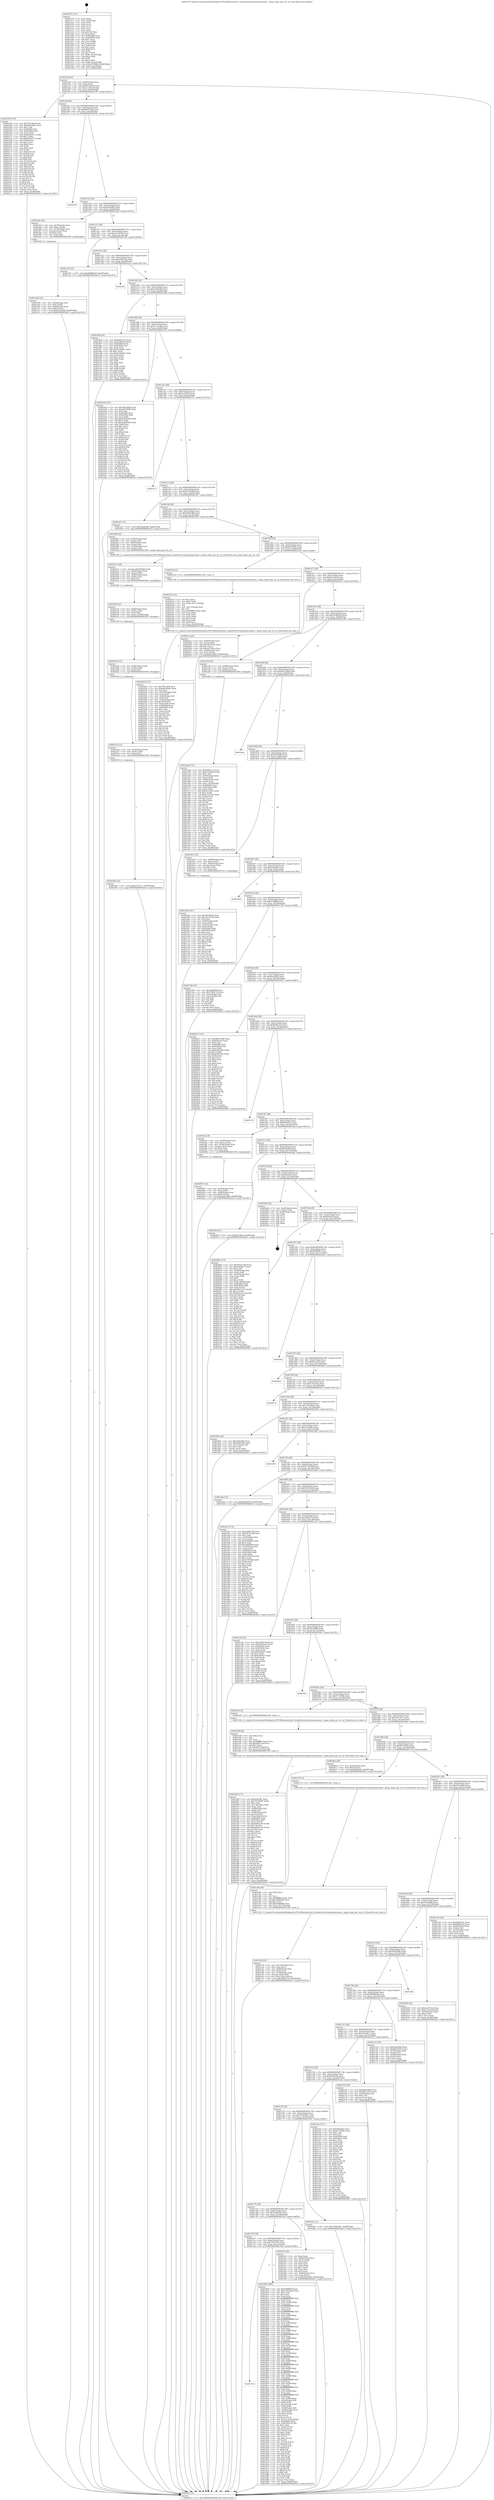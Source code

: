 digraph "0x401270" {
  label = "0x401270 (/mnt/c/Users/mathe/Desktop/tcc/POCII/binaries/extr_linuxdriverscryptoomap-sham.c_omap_sham_get_res_of_Final-ollvm.out::main(0))"
  labelloc = "t"
  node[shape=record]

  Entry [label="",width=0.3,height=0.3,shape=circle,fillcolor=black,style=filled]
  "0x4012df" [label="{
     0x4012df [32]\l
     | [instrs]\l
     &nbsp;&nbsp;0x4012df \<+6\>: mov -0xa8(%rbp),%eax\l
     &nbsp;&nbsp;0x4012e5 \<+2\>: mov %eax,%ecx\l
     &nbsp;&nbsp;0x4012e7 \<+6\>: sub $0x90212918,%ecx\l
     &nbsp;&nbsp;0x4012ed \<+6\>: mov %eax,-0xbc(%rbp)\l
     &nbsp;&nbsp;0x4012f3 \<+6\>: mov %ecx,-0xc0(%rbp)\l
     &nbsp;&nbsp;0x4012f9 \<+6\>: je 0000000000402183 \<main+0xf13\>\l
  }"]
  "0x402183" [label="{
     0x402183 [147]\l
     | [instrs]\l
     &nbsp;&nbsp;0x402183 \<+5\>: mov $0x7f5cc4e9,%eax\l
     &nbsp;&nbsp;0x402188 \<+5\>: mov $0xb9ee006c,%ecx\l
     &nbsp;&nbsp;0x40218d \<+2\>: mov $0x1,%dl\l
     &nbsp;&nbsp;0x40218f \<+7\>: mov 0x405060,%esi\l
     &nbsp;&nbsp;0x402196 \<+7\>: mov 0x405064,%edi\l
     &nbsp;&nbsp;0x40219d \<+3\>: mov %esi,%r8d\l
     &nbsp;&nbsp;0x4021a0 \<+7\>: add $0x824b5371,%r8d\l
     &nbsp;&nbsp;0x4021a7 \<+4\>: sub $0x1,%r8d\l
     &nbsp;&nbsp;0x4021ab \<+7\>: sub $0x824b5371,%r8d\l
     &nbsp;&nbsp;0x4021b2 \<+4\>: imul %r8d,%esi\l
     &nbsp;&nbsp;0x4021b6 \<+3\>: and $0x1,%esi\l
     &nbsp;&nbsp;0x4021b9 \<+3\>: cmp $0x0,%esi\l
     &nbsp;&nbsp;0x4021bc \<+4\>: sete %r9b\l
     &nbsp;&nbsp;0x4021c0 \<+3\>: cmp $0xa,%edi\l
     &nbsp;&nbsp;0x4021c3 \<+4\>: setl %r10b\l
     &nbsp;&nbsp;0x4021c7 \<+3\>: mov %r9b,%r11b\l
     &nbsp;&nbsp;0x4021ca \<+4\>: xor $0xff,%r11b\l
     &nbsp;&nbsp;0x4021ce \<+3\>: mov %r10b,%bl\l
     &nbsp;&nbsp;0x4021d1 \<+3\>: xor $0xff,%bl\l
     &nbsp;&nbsp;0x4021d4 \<+3\>: xor $0x0,%dl\l
     &nbsp;&nbsp;0x4021d7 \<+3\>: mov %r11b,%r14b\l
     &nbsp;&nbsp;0x4021da \<+4\>: and $0x0,%r14b\l
     &nbsp;&nbsp;0x4021de \<+3\>: and %dl,%r9b\l
     &nbsp;&nbsp;0x4021e1 \<+3\>: mov %bl,%r15b\l
     &nbsp;&nbsp;0x4021e4 \<+4\>: and $0x0,%r15b\l
     &nbsp;&nbsp;0x4021e8 \<+3\>: and %dl,%r10b\l
     &nbsp;&nbsp;0x4021eb \<+3\>: or %r9b,%r14b\l
     &nbsp;&nbsp;0x4021ee \<+3\>: or %r10b,%r15b\l
     &nbsp;&nbsp;0x4021f1 \<+3\>: xor %r15b,%r14b\l
     &nbsp;&nbsp;0x4021f4 \<+3\>: or %bl,%r11b\l
     &nbsp;&nbsp;0x4021f7 \<+4\>: xor $0xff,%r11b\l
     &nbsp;&nbsp;0x4021fb \<+3\>: or $0x0,%dl\l
     &nbsp;&nbsp;0x4021fe \<+3\>: and %dl,%r11b\l
     &nbsp;&nbsp;0x402201 \<+3\>: or %r11b,%r14b\l
     &nbsp;&nbsp;0x402204 \<+4\>: test $0x1,%r14b\l
     &nbsp;&nbsp;0x402208 \<+3\>: cmovne %ecx,%eax\l
     &nbsp;&nbsp;0x40220b \<+6\>: mov %eax,-0xa8(%rbp)\l
     &nbsp;&nbsp;0x402211 \<+5\>: jmp 00000000004026c3 \<main+0x1453\>\l
  }"]
  "0x4012ff" [label="{
     0x4012ff [28]\l
     | [instrs]\l
     &nbsp;&nbsp;0x4012ff \<+5\>: jmp 0000000000401304 \<main+0x94\>\l
     &nbsp;&nbsp;0x401304 \<+6\>: mov -0xbc(%rbp),%eax\l
     &nbsp;&nbsp;0x40130a \<+5\>: sub $0x9d5013b8,%eax\l
     &nbsp;&nbsp;0x40130f \<+6\>: mov %eax,-0xc4(%rbp)\l
     &nbsp;&nbsp;0x401315 \<+6\>: je 0000000000402634 \<main+0x13c4\>\l
  }"]
  Exit [label="",width=0.3,height=0.3,shape=circle,fillcolor=black,style=filled,peripheries=2]
  "0x402634" [label="{
     0x402634\l
  }", style=dashed]
  "0x40131b" [label="{
     0x40131b [28]\l
     | [instrs]\l
     &nbsp;&nbsp;0x40131b \<+5\>: jmp 0000000000401320 \<main+0xb0\>\l
     &nbsp;&nbsp;0x401320 \<+6\>: mov -0xbc(%rbp),%eax\l
     &nbsp;&nbsp;0x401326 \<+5\>: sub $0xa0af3096,%eax\l
     &nbsp;&nbsp;0x40132b \<+6\>: mov %eax,-0xc8(%rbp)\l
     &nbsp;&nbsp;0x401331 \<+6\>: je 0000000000401de9 \<main+0xb79\>\l
  }"]
  "0x402362" [label="{
     0x402362 [15]\l
     | [instrs]\l
     &nbsp;&nbsp;0x402362 \<+10\>: movl $0x41f7c417,-0xa8(%rbp)\l
     &nbsp;&nbsp;0x40236c \<+5\>: jmp 00000000004026c3 \<main+0x1453\>\l
  }"]
  "0x401de9" [label="{
     0x401de9 [29]\l
     | [instrs]\l
     &nbsp;&nbsp;0x401de9 \<+4\>: mov -0x70(%rbp),%rax\l
     &nbsp;&nbsp;0x401ded \<+6\>: movl $0x1,(%rax)\l
     &nbsp;&nbsp;0x401df3 \<+4\>: mov -0x70(%rbp),%rax\l
     &nbsp;&nbsp;0x401df7 \<+3\>: movslq (%rax),%rax\l
     &nbsp;&nbsp;0x401dfa \<+4\>: shl $0x2,%rax\l
     &nbsp;&nbsp;0x401dfe \<+3\>: mov %rax,%rdi\l
     &nbsp;&nbsp;0x401e01 \<+5\>: call 0000000000401050 \<malloc@plt\>\l
     | [calls]\l
     &nbsp;&nbsp;0x401050 \{1\} (unknown)\l
  }"]
  "0x401337" [label="{
     0x401337 [28]\l
     | [instrs]\l
     &nbsp;&nbsp;0x401337 \<+5\>: jmp 000000000040133c \<main+0xcc\>\l
     &nbsp;&nbsp;0x40133c \<+6\>: mov -0xbc(%rbp),%eax\l
     &nbsp;&nbsp;0x401342 \<+5\>: sub $0xa2a79146,%eax\l
     &nbsp;&nbsp;0x401347 \<+6\>: mov %eax,-0xcc(%rbp)\l
     &nbsp;&nbsp;0x40134d \<+6\>: je 0000000000401c45 \<main+0x9d5\>\l
  }"]
  "0x402353" [label="{
     0x402353 [15]\l
     | [instrs]\l
     &nbsp;&nbsp;0x402353 \<+4\>: mov -0x50(%rbp),%rdx\l
     &nbsp;&nbsp;0x402357 \<+3\>: mov (%rdx),%rdx\l
     &nbsp;&nbsp;0x40235a \<+3\>: mov %rdx,%rdi\l
     &nbsp;&nbsp;0x40235d \<+5\>: call 0000000000401030 \<free@plt\>\l
     | [calls]\l
     &nbsp;&nbsp;0x401030 \{1\} (unknown)\l
  }"]
  "0x401c45" [label="{
     0x401c45 [15]\l
     | [instrs]\l
     &nbsp;&nbsp;0x401c45 \<+10\>: movl $0x6088dc06,-0xa8(%rbp)\l
     &nbsp;&nbsp;0x401c4f \<+5\>: jmp 00000000004026c3 \<main+0x1453\>\l
  }"]
  "0x401353" [label="{
     0x401353 [28]\l
     | [instrs]\l
     &nbsp;&nbsp;0x401353 \<+5\>: jmp 0000000000401358 \<main+0xe8\>\l
     &nbsp;&nbsp;0x401358 \<+6\>: mov -0xbc(%rbp),%eax\l
     &nbsp;&nbsp;0x40135e \<+5\>: sub $0xa2b047dd,%eax\l
     &nbsp;&nbsp;0x401363 \<+6\>: mov %eax,-0xd0(%rbp)\l
     &nbsp;&nbsp;0x401369 \<+6\>: je 00000000004025af \<main+0x133f\>\l
  }"]
  "0x402344" [label="{
     0x402344 [15]\l
     | [instrs]\l
     &nbsp;&nbsp;0x402344 \<+4\>: mov -0x68(%rbp),%rdx\l
     &nbsp;&nbsp;0x402348 \<+3\>: mov (%rdx),%rdx\l
     &nbsp;&nbsp;0x40234b \<+3\>: mov %rdx,%rdi\l
     &nbsp;&nbsp;0x40234e \<+5\>: call 0000000000401030 \<free@plt\>\l
     | [calls]\l
     &nbsp;&nbsp;0x401030 \{1\} (unknown)\l
  }"]
  "0x4025af" [label="{
     0x4025af\l
  }", style=dashed]
  "0x40136f" [label="{
     0x40136f [28]\l
     | [instrs]\l
     &nbsp;&nbsp;0x40136f \<+5\>: jmp 0000000000401374 \<main+0x104\>\l
     &nbsp;&nbsp;0x401374 \<+6\>: mov -0xbc(%rbp),%eax\l
     &nbsp;&nbsp;0x40137a \<+5\>: sub $0xa436c0f2,%eax\l
     &nbsp;&nbsp;0x40137f \<+6\>: mov %eax,-0xd4(%rbp)\l
     &nbsp;&nbsp;0x401385 \<+6\>: je 00000000004019dd \<main+0x76d\>\l
  }"]
  "0x40232f" [label="{
     0x40232f [21]\l
     | [instrs]\l
     &nbsp;&nbsp;0x40232f \<+4\>: mov -0x80(%rbp),%rdx\l
     &nbsp;&nbsp;0x402333 \<+3\>: mov (%rdx),%rdx\l
     &nbsp;&nbsp;0x402336 \<+3\>: mov %rdx,%rdi\l
     &nbsp;&nbsp;0x402339 \<+6\>: mov %eax,-0x184(%rbp)\l
     &nbsp;&nbsp;0x40233f \<+5\>: call 0000000000401030 \<free@plt\>\l
     | [calls]\l
     &nbsp;&nbsp;0x401030 \{1\} (unknown)\l
  }"]
  "0x4019dd" [label="{
     0x4019dd [91]\l
     | [instrs]\l
     &nbsp;&nbsp;0x4019dd \<+5\>: mov $0xf0d0c315,%eax\l
     &nbsp;&nbsp;0x4019e2 \<+5\>: mov $0xc4388329,%ecx\l
     &nbsp;&nbsp;0x4019e7 \<+7\>: mov 0x405060,%edx\l
     &nbsp;&nbsp;0x4019ee \<+7\>: mov 0x405064,%esi\l
     &nbsp;&nbsp;0x4019f5 \<+2\>: mov %edx,%edi\l
     &nbsp;&nbsp;0x4019f7 \<+6\>: add $0x3b18a601,%edi\l
     &nbsp;&nbsp;0x4019fd \<+3\>: sub $0x1,%edi\l
     &nbsp;&nbsp;0x401a00 \<+6\>: sub $0x3b18a601,%edi\l
     &nbsp;&nbsp;0x401a06 \<+3\>: imul %edi,%edx\l
     &nbsp;&nbsp;0x401a09 \<+3\>: and $0x1,%edx\l
     &nbsp;&nbsp;0x401a0c \<+3\>: cmp $0x0,%edx\l
     &nbsp;&nbsp;0x401a0f \<+4\>: sete %r8b\l
     &nbsp;&nbsp;0x401a13 \<+3\>: cmp $0xa,%esi\l
     &nbsp;&nbsp;0x401a16 \<+4\>: setl %r9b\l
     &nbsp;&nbsp;0x401a1a \<+3\>: mov %r8b,%r10b\l
     &nbsp;&nbsp;0x401a1d \<+3\>: and %r9b,%r10b\l
     &nbsp;&nbsp;0x401a20 \<+3\>: xor %r9b,%r8b\l
     &nbsp;&nbsp;0x401a23 \<+3\>: or %r8b,%r10b\l
     &nbsp;&nbsp;0x401a26 \<+4\>: test $0x1,%r10b\l
     &nbsp;&nbsp;0x401a2a \<+3\>: cmovne %ecx,%eax\l
     &nbsp;&nbsp;0x401a2d \<+6\>: mov %eax,-0xa8(%rbp)\l
     &nbsp;&nbsp;0x401a33 \<+5\>: jmp 00000000004026c3 \<main+0x1453\>\l
  }"]
  "0x40138b" [label="{
     0x40138b [28]\l
     | [instrs]\l
     &nbsp;&nbsp;0x40138b \<+5\>: jmp 0000000000401390 \<main+0x120\>\l
     &nbsp;&nbsp;0x401390 \<+6\>: mov -0xbc(%rbp),%eax\l
     &nbsp;&nbsp;0x401396 \<+5\>: sub $0xa71eee0d,%eax\l
     &nbsp;&nbsp;0x40139b \<+6\>: mov %eax,-0xd8(%rbp)\l
     &nbsp;&nbsp;0x4013a1 \<+6\>: je 0000000000401b24 \<main+0x8b4\>\l
  }"]
  "0x402312" [label="{
     0x402312 [29]\l
     | [instrs]\l
     &nbsp;&nbsp;0x402312 \<+10\>: movabs $0x4030b6,%rdi\l
     &nbsp;&nbsp;0x40231c \<+4\>: mov -0x40(%rbp),%rdx\l
     &nbsp;&nbsp;0x402320 \<+2\>: mov %eax,(%rdx)\l
     &nbsp;&nbsp;0x402322 \<+4\>: mov -0x40(%rbp),%rdx\l
     &nbsp;&nbsp;0x402326 \<+2\>: mov (%rdx),%esi\l
     &nbsp;&nbsp;0x402328 \<+2\>: mov $0x0,%al\l
     &nbsp;&nbsp;0x40232a \<+5\>: call 0000000000401040 \<printf@plt\>\l
     | [calls]\l
     &nbsp;&nbsp;0x401040 \{1\} (unknown)\l
  }"]
  "0x401b24" [label="{
     0x401b24 [147]\l
     | [instrs]\l
     &nbsp;&nbsp;0x401b24 \<+5\>: mov $0x38e384f0,%eax\l
     &nbsp;&nbsp;0x401b29 \<+5\>: mov $0xd30760f9,%ecx\l
     &nbsp;&nbsp;0x401b2e \<+2\>: mov $0x1,%dl\l
     &nbsp;&nbsp;0x401b30 \<+7\>: mov 0x405060,%esi\l
     &nbsp;&nbsp;0x401b37 \<+7\>: mov 0x405064,%edi\l
     &nbsp;&nbsp;0x401b3e \<+3\>: mov %esi,%r8d\l
     &nbsp;&nbsp;0x401b41 \<+7\>: add $0x9a404509,%r8d\l
     &nbsp;&nbsp;0x401b48 \<+4\>: sub $0x1,%r8d\l
     &nbsp;&nbsp;0x401b4c \<+7\>: sub $0x9a404509,%r8d\l
     &nbsp;&nbsp;0x401b53 \<+4\>: imul %r8d,%esi\l
     &nbsp;&nbsp;0x401b57 \<+3\>: and $0x1,%esi\l
     &nbsp;&nbsp;0x401b5a \<+3\>: cmp $0x0,%esi\l
     &nbsp;&nbsp;0x401b5d \<+4\>: sete %r9b\l
     &nbsp;&nbsp;0x401b61 \<+3\>: cmp $0xa,%edi\l
     &nbsp;&nbsp;0x401b64 \<+4\>: setl %r10b\l
     &nbsp;&nbsp;0x401b68 \<+3\>: mov %r9b,%r11b\l
     &nbsp;&nbsp;0x401b6b \<+4\>: xor $0xff,%r11b\l
     &nbsp;&nbsp;0x401b6f \<+3\>: mov %r10b,%bl\l
     &nbsp;&nbsp;0x401b72 \<+3\>: xor $0xff,%bl\l
     &nbsp;&nbsp;0x401b75 \<+3\>: xor $0x1,%dl\l
     &nbsp;&nbsp;0x401b78 \<+3\>: mov %r11b,%r14b\l
     &nbsp;&nbsp;0x401b7b \<+4\>: and $0xff,%r14b\l
     &nbsp;&nbsp;0x401b7f \<+3\>: and %dl,%r9b\l
     &nbsp;&nbsp;0x401b82 \<+3\>: mov %bl,%r15b\l
     &nbsp;&nbsp;0x401b85 \<+4\>: and $0xff,%r15b\l
     &nbsp;&nbsp;0x401b89 \<+3\>: and %dl,%r10b\l
     &nbsp;&nbsp;0x401b8c \<+3\>: or %r9b,%r14b\l
     &nbsp;&nbsp;0x401b8f \<+3\>: or %r10b,%r15b\l
     &nbsp;&nbsp;0x401b92 \<+3\>: xor %r15b,%r14b\l
     &nbsp;&nbsp;0x401b95 \<+3\>: or %bl,%r11b\l
     &nbsp;&nbsp;0x401b98 \<+4\>: xor $0xff,%r11b\l
     &nbsp;&nbsp;0x401b9c \<+3\>: or $0x1,%dl\l
     &nbsp;&nbsp;0x401b9f \<+3\>: and %dl,%r11b\l
     &nbsp;&nbsp;0x401ba2 \<+3\>: or %r11b,%r14b\l
     &nbsp;&nbsp;0x401ba5 \<+4\>: test $0x1,%r14b\l
     &nbsp;&nbsp;0x401ba9 \<+3\>: cmovne %ecx,%eax\l
     &nbsp;&nbsp;0x401bac \<+6\>: mov %eax,-0xa8(%rbp)\l
     &nbsp;&nbsp;0x401bb2 \<+5\>: jmp 00000000004026c3 \<main+0x1453\>\l
  }"]
  "0x4013a7" [label="{
     0x4013a7 [28]\l
     | [instrs]\l
     &nbsp;&nbsp;0x4013a7 \<+5\>: jmp 00000000004013ac \<main+0x13c\>\l
     &nbsp;&nbsp;0x4013ac \<+6\>: mov -0xbc(%rbp),%eax\l
     &nbsp;&nbsp;0x4013b2 \<+5\>: sub $0xace653cd,%eax\l
     &nbsp;&nbsp;0x4013b7 \<+6\>: mov %eax,-0xdc(%rbp)\l
     &nbsp;&nbsp;0x4013bd \<+6\>: je 0000000000402371 \<main+0x1101\>\l
  }"]
  "0x40224f" [label="{
     0x40224f [112]\l
     | [instrs]\l
     &nbsp;&nbsp;0x40224f \<+5\>: mov $0x7f5cc4e9,%ecx\l
     &nbsp;&nbsp;0x402254 \<+5\>: mov $0xf6b26e4b,%edx\l
     &nbsp;&nbsp;0x402259 \<+2\>: xor %esi,%esi\l
     &nbsp;&nbsp;0x40225b \<+6\>: mov -0x180(%rbp),%edi\l
     &nbsp;&nbsp;0x402261 \<+3\>: imul %eax,%edi\l
     &nbsp;&nbsp;0x402264 \<+4\>: mov -0x50(%rbp),%r8\l
     &nbsp;&nbsp;0x402268 \<+3\>: mov (%r8),%r8\l
     &nbsp;&nbsp;0x40226b \<+4\>: mov -0x48(%rbp),%r9\l
     &nbsp;&nbsp;0x40226f \<+3\>: movslq (%r9),%r9\l
     &nbsp;&nbsp;0x402272 \<+4\>: mov %edi,(%r8,%r9,4)\l
     &nbsp;&nbsp;0x402276 \<+7\>: mov 0x405060,%eax\l
     &nbsp;&nbsp;0x40227d \<+7\>: mov 0x405064,%edi\l
     &nbsp;&nbsp;0x402284 \<+3\>: sub $0x1,%esi\l
     &nbsp;&nbsp;0x402287 \<+3\>: mov %eax,%r10d\l
     &nbsp;&nbsp;0x40228a \<+3\>: add %esi,%r10d\l
     &nbsp;&nbsp;0x40228d \<+4\>: imul %r10d,%eax\l
     &nbsp;&nbsp;0x402291 \<+3\>: and $0x1,%eax\l
     &nbsp;&nbsp;0x402294 \<+3\>: cmp $0x0,%eax\l
     &nbsp;&nbsp;0x402297 \<+4\>: sete %r11b\l
     &nbsp;&nbsp;0x40229b \<+3\>: cmp $0xa,%edi\l
     &nbsp;&nbsp;0x40229e \<+3\>: setl %bl\l
     &nbsp;&nbsp;0x4022a1 \<+3\>: mov %r11b,%r14b\l
     &nbsp;&nbsp;0x4022a4 \<+3\>: and %bl,%r14b\l
     &nbsp;&nbsp;0x4022a7 \<+3\>: xor %bl,%r11b\l
     &nbsp;&nbsp;0x4022aa \<+3\>: or %r11b,%r14b\l
     &nbsp;&nbsp;0x4022ad \<+4\>: test $0x1,%r14b\l
     &nbsp;&nbsp;0x4022b1 \<+3\>: cmovne %edx,%ecx\l
     &nbsp;&nbsp;0x4022b4 \<+6\>: mov %ecx,-0xa8(%rbp)\l
     &nbsp;&nbsp;0x4022ba \<+5\>: jmp 00000000004026c3 \<main+0x1453\>\l
  }"]
  "0x402371" [label="{
     0x402371\l
  }", style=dashed]
  "0x4013c3" [label="{
     0x4013c3 [28]\l
     | [instrs]\l
     &nbsp;&nbsp;0x4013c3 \<+5\>: jmp 00000000004013c8 \<main+0x158\>\l
     &nbsp;&nbsp;0x4013c8 \<+6\>: mov -0xbc(%rbp),%eax\l
     &nbsp;&nbsp;0x4013ce \<+5\>: sub $0xb1d2b5df,%eax\l
     &nbsp;&nbsp;0x4013d3 \<+6\>: mov %eax,-0xe0(%rbp)\l
     &nbsp;&nbsp;0x4013d9 \<+6\>: je 0000000000401af7 \<main+0x887\>\l
  }"]
  "0x40221b" [label="{
     0x40221b [52]\l
     | [instrs]\l
     &nbsp;&nbsp;0x40221b \<+2\>: xor %ecx,%ecx\l
     &nbsp;&nbsp;0x40221d \<+5\>: mov $0x2,%edx\l
     &nbsp;&nbsp;0x402222 \<+6\>: mov %edx,-0x17c(%rbp)\l
     &nbsp;&nbsp;0x402228 \<+1\>: cltd\l
     &nbsp;&nbsp;0x402229 \<+6\>: mov -0x17c(%rbp),%esi\l
     &nbsp;&nbsp;0x40222f \<+2\>: idiv %esi\l
     &nbsp;&nbsp;0x402231 \<+6\>: imul $0xfffffffe,%edx,%edx\l
     &nbsp;&nbsp;0x402237 \<+2\>: mov %ecx,%edi\l
     &nbsp;&nbsp;0x402239 \<+2\>: sub %edx,%edi\l
     &nbsp;&nbsp;0x40223b \<+2\>: mov %ecx,%edx\l
     &nbsp;&nbsp;0x40223d \<+3\>: sub $0x1,%edx\l
     &nbsp;&nbsp;0x402240 \<+2\>: add %edx,%edi\l
     &nbsp;&nbsp;0x402242 \<+2\>: sub %edi,%ecx\l
     &nbsp;&nbsp;0x402244 \<+6\>: mov %ecx,-0x180(%rbp)\l
     &nbsp;&nbsp;0x40224a \<+5\>: call 0000000000401160 \<next_i\>\l
     | [calls]\l
     &nbsp;&nbsp;0x401160 \{1\} (/mnt/c/Users/mathe/Desktop/tcc/POCII/binaries/extr_linuxdriverscryptoomap-sham.c_omap_sham_get_res_of_Final-ollvm.out::next_i)\l
  }"]
  "0x401af7" [label="{
     0x401af7 [15]\l
     | [instrs]\l
     &nbsp;&nbsp;0x401af7 \<+10\>: movl $0x50aa0a98,-0xa8(%rbp)\l
     &nbsp;&nbsp;0x401b01 \<+5\>: jmp 00000000004026c3 \<main+0x1453\>\l
  }"]
  "0x4013df" [label="{
     0x4013df [28]\l
     | [instrs]\l
     &nbsp;&nbsp;0x4013df \<+5\>: jmp 00000000004013e4 \<main+0x174\>\l
     &nbsp;&nbsp;0x4013e4 \<+6\>: mov -0xbc(%rbp),%eax\l
     &nbsp;&nbsp;0x4013ea \<+5\>: sub $0xb8e6c96b,%eax\l
     &nbsp;&nbsp;0x4013ef \<+6\>: mov %eax,-0xe4(%rbp)\l
     &nbsp;&nbsp;0x4013f5 \<+6\>: je 00000000004022f8 \<main+0x1088\>\l
  }"]
  "0x402007" [label="{
     0x402007 [32]\l
     | [instrs]\l
     &nbsp;&nbsp;0x402007 \<+4\>: mov -0x50(%rbp),%rdi\l
     &nbsp;&nbsp;0x40200b \<+3\>: mov %rax,(%rdi)\l
     &nbsp;&nbsp;0x40200e \<+4\>: mov -0x48(%rbp),%rax\l
     &nbsp;&nbsp;0x402012 \<+6\>: movl $0x0,(%rax)\l
     &nbsp;&nbsp;0x402018 \<+10\>: movl $0xefac2983,-0xa8(%rbp)\l
     &nbsp;&nbsp;0x402022 \<+5\>: jmp 00000000004026c3 \<main+0x1453\>\l
  }"]
  "0x4022f8" [label="{
     0x4022f8 [26]\l
     | [instrs]\l
     &nbsp;&nbsp;0x4022f8 \<+4\>: mov -0x80(%rbp),%rax\l
     &nbsp;&nbsp;0x4022fc \<+3\>: mov (%rax),%rdi\l
     &nbsp;&nbsp;0x4022ff \<+4\>: mov -0x68(%rbp),%rax\l
     &nbsp;&nbsp;0x402303 \<+3\>: mov (%rax),%rsi\l
     &nbsp;&nbsp;0x402306 \<+4\>: mov -0x50(%rbp),%rax\l
     &nbsp;&nbsp;0x40230a \<+3\>: mov (%rax),%rdx\l
     &nbsp;&nbsp;0x40230d \<+5\>: call 0000000000401240 \<omap_sham_get_res_of\>\l
     | [calls]\l
     &nbsp;&nbsp;0x401240 \{1\} (/mnt/c/Users/mathe/Desktop/tcc/POCII/binaries/extr_linuxdriverscryptoomap-sham.c_omap_sham_get_res_of_Final-ollvm.out::omap_sham_get_res_of)\l
  }"]
  "0x4013fb" [label="{
     0x4013fb [28]\l
     | [instrs]\l
     &nbsp;&nbsp;0x4013fb \<+5\>: jmp 0000000000401400 \<main+0x190\>\l
     &nbsp;&nbsp;0x401400 \<+6\>: mov -0xbc(%rbp),%eax\l
     &nbsp;&nbsp;0x401406 \<+5\>: sub $0xb9ee006c,%eax\l
     &nbsp;&nbsp;0x40140b \<+6\>: mov %eax,-0xe8(%rbp)\l
     &nbsp;&nbsp;0x401411 \<+6\>: je 0000000000402216 \<main+0xfa6\>\l
  }"]
  "0x401f00" [label="{
     0x401f00 [177]\l
     | [instrs]\l
     &nbsp;&nbsp;0x401f00 \<+5\>: mov $0xd50eaff1,%ecx\l
     &nbsp;&nbsp;0x401f05 \<+5\>: mov $0x7074d587,%edx\l
     &nbsp;&nbsp;0x401f0a \<+3\>: mov $0x1,%sil\l
     &nbsp;&nbsp;0x401f0d \<+6\>: mov -0x178(%rbp),%edi\l
     &nbsp;&nbsp;0x401f13 \<+3\>: imul %eax,%edi\l
     &nbsp;&nbsp;0x401f16 \<+4\>: mov -0x68(%rbp),%r8\l
     &nbsp;&nbsp;0x401f1a \<+3\>: mov (%r8),%r8\l
     &nbsp;&nbsp;0x401f1d \<+4\>: mov -0x60(%rbp),%r9\l
     &nbsp;&nbsp;0x401f21 \<+3\>: movslq (%r9),%r9\l
     &nbsp;&nbsp;0x401f24 \<+4\>: mov %edi,(%r8,%r9,4)\l
     &nbsp;&nbsp;0x401f28 \<+7\>: mov 0x405060,%eax\l
     &nbsp;&nbsp;0x401f2f \<+7\>: mov 0x405064,%edi\l
     &nbsp;&nbsp;0x401f36 \<+3\>: mov %eax,%r10d\l
     &nbsp;&nbsp;0x401f39 \<+7\>: sub $0x4dd93c39,%r10d\l
     &nbsp;&nbsp;0x401f40 \<+4\>: sub $0x1,%r10d\l
     &nbsp;&nbsp;0x401f44 \<+7\>: add $0x4dd93c39,%r10d\l
     &nbsp;&nbsp;0x401f4b \<+4\>: imul %r10d,%eax\l
     &nbsp;&nbsp;0x401f4f \<+3\>: and $0x1,%eax\l
     &nbsp;&nbsp;0x401f52 \<+3\>: cmp $0x0,%eax\l
     &nbsp;&nbsp;0x401f55 \<+4\>: sete %r11b\l
     &nbsp;&nbsp;0x401f59 \<+3\>: cmp $0xa,%edi\l
     &nbsp;&nbsp;0x401f5c \<+3\>: setl %bl\l
     &nbsp;&nbsp;0x401f5f \<+3\>: mov %r11b,%r14b\l
     &nbsp;&nbsp;0x401f62 \<+4\>: xor $0xff,%r14b\l
     &nbsp;&nbsp;0x401f66 \<+3\>: mov %bl,%r15b\l
     &nbsp;&nbsp;0x401f69 \<+4\>: xor $0xff,%r15b\l
     &nbsp;&nbsp;0x401f6d \<+4\>: xor $0x1,%sil\l
     &nbsp;&nbsp;0x401f71 \<+3\>: mov %r14b,%r12b\l
     &nbsp;&nbsp;0x401f74 \<+4\>: and $0xff,%r12b\l
     &nbsp;&nbsp;0x401f78 \<+3\>: and %sil,%r11b\l
     &nbsp;&nbsp;0x401f7b \<+3\>: mov %r15b,%r13b\l
     &nbsp;&nbsp;0x401f7e \<+4\>: and $0xff,%r13b\l
     &nbsp;&nbsp;0x401f82 \<+3\>: and %sil,%bl\l
     &nbsp;&nbsp;0x401f85 \<+3\>: or %r11b,%r12b\l
     &nbsp;&nbsp;0x401f88 \<+3\>: or %bl,%r13b\l
     &nbsp;&nbsp;0x401f8b \<+3\>: xor %r13b,%r12b\l
     &nbsp;&nbsp;0x401f8e \<+3\>: or %r15b,%r14b\l
     &nbsp;&nbsp;0x401f91 \<+4\>: xor $0xff,%r14b\l
     &nbsp;&nbsp;0x401f95 \<+4\>: or $0x1,%sil\l
     &nbsp;&nbsp;0x401f99 \<+3\>: and %sil,%r14b\l
     &nbsp;&nbsp;0x401f9c \<+3\>: or %r14b,%r12b\l
     &nbsp;&nbsp;0x401f9f \<+4\>: test $0x1,%r12b\l
     &nbsp;&nbsp;0x401fa3 \<+3\>: cmovne %edx,%ecx\l
     &nbsp;&nbsp;0x401fa6 \<+6\>: mov %ecx,-0xa8(%rbp)\l
     &nbsp;&nbsp;0x401fac \<+5\>: jmp 00000000004026c3 \<main+0x1453\>\l
  }"]
  "0x402216" [label="{
     0x402216 [5]\l
     | [instrs]\l
     &nbsp;&nbsp;0x402216 \<+5\>: call 0000000000401160 \<next_i\>\l
     | [calls]\l
     &nbsp;&nbsp;0x401160 \{1\} (/mnt/c/Users/mathe/Desktop/tcc/POCII/binaries/extr_linuxdriverscryptoomap-sham.c_omap_sham_get_res_of_Final-ollvm.out::next_i)\l
  }"]
  "0x401417" [label="{
     0x401417 [28]\l
     | [instrs]\l
     &nbsp;&nbsp;0x401417 \<+5\>: jmp 000000000040141c \<main+0x1ac\>\l
     &nbsp;&nbsp;0x40141c \<+6\>: mov -0xbc(%rbp),%eax\l
     &nbsp;&nbsp;0x401422 \<+5\>: sub $0xbfe14fcd,%eax\l
     &nbsp;&nbsp;0x401427 \<+6\>: mov %eax,-0xec(%rbp)\l
     &nbsp;&nbsp;0x40142d \<+6\>: je 00000000004022ce \<main+0x105e\>\l
  }"]
  "0x401ed8" [label="{
     0x401ed8 [40]\l
     | [instrs]\l
     &nbsp;&nbsp;0x401ed8 \<+5\>: mov $0x2,%ecx\l
     &nbsp;&nbsp;0x401edd \<+1\>: cltd\l
     &nbsp;&nbsp;0x401ede \<+2\>: idiv %ecx\l
     &nbsp;&nbsp;0x401ee0 \<+6\>: imul $0xfffffffe,%edx,%ecx\l
     &nbsp;&nbsp;0x401ee6 \<+6\>: add $0x4d975eaf,%ecx\l
     &nbsp;&nbsp;0x401eec \<+3\>: add $0x1,%ecx\l
     &nbsp;&nbsp;0x401eef \<+6\>: sub $0x4d975eaf,%ecx\l
     &nbsp;&nbsp;0x401ef5 \<+6\>: mov %ecx,-0x178(%rbp)\l
     &nbsp;&nbsp;0x401efb \<+5\>: call 0000000000401160 \<next_i\>\l
     | [calls]\l
     &nbsp;&nbsp;0x401160 \{1\} (/mnt/c/Users/mathe/Desktop/tcc/POCII/binaries/extr_linuxdriverscryptoomap-sham.c_omap_sham_get_res_of_Final-ollvm.out::next_i)\l
  }"]
  "0x4022ce" [label="{
     0x4022ce [42]\l
     | [instrs]\l
     &nbsp;&nbsp;0x4022ce \<+4\>: mov -0x48(%rbp),%rax\l
     &nbsp;&nbsp;0x4022d2 \<+2\>: mov (%rax),%ecx\l
     &nbsp;&nbsp;0x4022d4 \<+6\>: add $0xed27495a,%ecx\l
     &nbsp;&nbsp;0x4022da \<+3\>: add $0x1,%ecx\l
     &nbsp;&nbsp;0x4022dd \<+6\>: sub $0xed27495a,%ecx\l
     &nbsp;&nbsp;0x4022e3 \<+4\>: mov -0x48(%rbp),%rax\l
     &nbsp;&nbsp;0x4022e7 \<+2\>: mov %ecx,(%rax)\l
     &nbsp;&nbsp;0x4022e9 \<+10\>: movl $0xefac2983,-0xa8(%rbp)\l
     &nbsp;&nbsp;0x4022f3 \<+5\>: jmp 00000000004026c3 \<main+0x1453\>\l
  }"]
  "0x401433" [label="{
     0x401433 [28]\l
     | [instrs]\l
     &nbsp;&nbsp;0x401433 \<+5\>: jmp 0000000000401438 \<main+0x1c8\>\l
     &nbsp;&nbsp;0x401438 \<+6\>: mov -0xbc(%rbp),%eax\l
     &nbsp;&nbsp;0x40143e \<+5\>: sub $0xc4388329,%eax\l
     &nbsp;&nbsp;0x401443 \<+6\>: mov %eax,-0xf0(%rbp)\l
     &nbsp;&nbsp;0x401449 \<+6\>: je 0000000000401a38 \<main+0x7c8\>\l
  }"]
  "0x401e06" [label="{
     0x401e06 [32]\l
     | [instrs]\l
     &nbsp;&nbsp;0x401e06 \<+4\>: mov -0x68(%rbp),%rdi\l
     &nbsp;&nbsp;0x401e0a \<+3\>: mov %rax,(%rdi)\l
     &nbsp;&nbsp;0x401e0d \<+4\>: mov -0x60(%rbp),%rax\l
     &nbsp;&nbsp;0x401e11 \<+6\>: movl $0x0,(%rax)\l
     &nbsp;&nbsp;0x401e17 \<+10\>: movl $0x493aeb6f,-0xa8(%rbp)\l
     &nbsp;&nbsp;0x401e21 \<+5\>: jmp 00000000004026c3 \<main+0x1453\>\l
  }"]
  "0x401a38" [label="{
     0x401a38 [19]\l
     | [instrs]\l
     &nbsp;&nbsp;0x401a38 \<+7\>: mov -0x98(%rbp),%rax\l
     &nbsp;&nbsp;0x401a3f \<+3\>: mov (%rax),%rax\l
     &nbsp;&nbsp;0x401a42 \<+4\>: mov 0x8(%rax),%rdi\l
     &nbsp;&nbsp;0x401a46 \<+5\>: call 0000000000401060 \<atoi@plt\>\l
     | [calls]\l
     &nbsp;&nbsp;0x401060 \{1\} (unknown)\l
  }"]
  "0x40144f" [label="{
     0x40144f [28]\l
     | [instrs]\l
     &nbsp;&nbsp;0x40144f \<+5\>: jmp 0000000000401454 \<main+0x1e4\>\l
     &nbsp;&nbsp;0x401454 \<+6\>: mov -0xbc(%rbp),%eax\l
     &nbsp;&nbsp;0x40145a \<+5\>: sub $0xd20316b0,%eax\l
     &nbsp;&nbsp;0x40145f \<+6\>: mov %eax,-0xf4(%rbp)\l
     &nbsp;&nbsp;0x401465 \<+6\>: je 00000000004024ab \<main+0x123b\>\l
  }"]
  "0x401ca8" [label="{
     0x401ca8 [41]\l
     | [instrs]\l
     &nbsp;&nbsp;0x401ca8 \<+6\>: mov -0x174(%rbp),%ecx\l
     &nbsp;&nbsp;0x401cae \<+3\>: imul %eax,%ecx\l
     &nbsp;&nbsp;0x401cb1 \<+4\>: mov -0x80(%rbp),%rsi\l
     &nbsp;&nbsp;0x401cb5 \<+3\>: mov (%rsi),%rsi\l
     &nbsp;&nbsp;0x401cb8 \<+4\>: mov -0x78(%rbp),%rdi\l
     &nbsp;&nbsp;0x401cbc \<+3\>: movslq (%rdi),%rdi\l
     &nbsp;&nbsp;0x401cbf \<+3\>: mov %ecx,(%rsi,%rdi,4)\l
     &nbsp;&nbsp;0x401cc2 \<+10\>: movl $0x349fa17b,-0xa8(%rbp)\l
     &nbsp;&nbsp;0x401ccc \<+5\>: jmp 00000000004026c3 \<main+0x1453\>\l
  }"]
  "0x4024ab" [label="{
     0x4024ab\l
  }", style=dashed]
  "0x40146b" [label="{
     0x40146b [28]\l
     | [instrs]\l
     &nbsp;&nbsp;0x40146b \<+5\>: jmp 0000000000401470 \<main+0x200\>\l
     &nbsp;&nbsp;0x401470 \<+6\>: mov -0xbc(%rbp),%eax\l
     &nbsp;&nbsp;0x401476 \<+5\>: sub $0xd30760f9,%eax\l
     &nbsp;&nbsp;0x40147b \<+6\>: mov %eax,-0xf8(%rbp)\l
     &nbsp;&nbsp;0x401481 \<+6\>: je 0000000000401bb7 \<main+0x947\>\l
  }"]
  "0x401c80" [label="{
     0x401c80 [40]\l
     | [instrs]\l
     &nbsp;&nbsp;0x401c80 \<+5\>: mov $0x2,%ecx\l
     &nbsp;&nbsp;0x401c85 \<+1\>: cltd\l
     &nbsp;&nbsp;0x401c86 \<+2\>: idiv %ecx\l
     &nbsp;&nbsp;0x401c88 \<+6\>: imul $0xfffffffe,%edx,%ecx\l
     &nbsp;&nbsp;0x401c8e \<+6\>: sub $0x55660dfd,%ecx\l
     &nbsp;&nbsp;0x401c94 \<+3\>: add $0x1,%ecx\l
     &nbsp;&nbsp;0x401c97 \<+6\>: add $0x55660dfd,%ecx\l
     &nbsp;&nbsp;0x401c9d \<+6\>: mov %ecx,-0x174(%rbp)\l
     &nbsp;&nbsp;0x401ca3 \<+5\>: call 0000000000401160 \<next_i\>\l
     | [calls]\l
     &nbsp;&nbsp;0x401160 \{1\} (/mnt/c/Users/mathe/Desktop/tcc/POCII/binaries/extr_linuxdriverscryptoomap-sham.c_omap_sham_get_res_of_Final-ollvm.out::next_i)\l
  }"]
  "0x401bb7" [label="{
     0x401bb7 [35]\l
     | [instrs]\l
     &nbsp;&nbsp;0x401bb7 \<+7\>: mov -0x88(%rbp),%rax\l
     &nbsp;&nbsp;0x401bbe \<+6\>: movl $0x1,(%rax)\l
     &nbsp;&nbsp;0x401bc4 \<+7\>: mov -0x88(%rbp),%rax\l
     &nbsp;&nbsp;0x401bcb \<+3\>: movslq (%rax),%rax\l
     &nbsp;&nbsp;0x401bce \<+4\>: shl $0x2,%rax\l
     &nbsp;&nbsp;0x401bd2 \<+3\>: mov %rax,%rdi\l
     &nbsp;&nbsp;0x401bd5 \<+5\>: call 0000000000401050 \<malloc@plt\>\l
     | [calls]\l
     &nbsp;&nbsp;0x401050 \{1\} (unknown)\l
  }"]
  "0x401487" [label="{
     0x401487 [28]\l
     | [instrs]\l
     &nbsp;&nbsp;0x401487 \<+5\>: jmp 000000000040148c \<main+0x21c\>\l
     &nbsp;&nbsp;0x40148c \<+6\>: mov -0xbc(%rbp),%eax\l
     &nbsp;&nbsp;0x401492 \<+5\>: sub $0xd50eaff1,%eax\l
     &nbsp;&nbsp;0x401497 \<+6\>: mov %eax,-0xfc(%rbp)\l
     &nbsp;&nbsp;0x40149d \<+6\>: je 00000000004025d9 \<main+0x1369\>\l
  }"]
  "0x401bda" [label="{
     0x401bda [107]\l
     | [instrs]\l
     &nbsp;&nbsp;0x401bda \<+5\>: mov $0x38e384f0,%ecx\l
     &nbsp;&nbsp;0x401bdf \<+5\>: mov $0xa2a79146,%edx\l
     &nbsp;&nbsp;0x401be4 \<+2\>: xor %esi,%esi\l
     &nbsp;&nbsp;0x401be6 \<+4\>: mov -0x80(%rbp),%rdi\l
     &nbsp;&nbsp;0x401bea \<+3\>: mov %rax,(%rdi)\l
     &nbsp;&nbsp;0x401bed \<+4\>: mov -0x78(%rbp),%rax\l
     &nbsp;&nbsp;0x401bf1 \<+6\>: movl $0x0,(%rax)\l
     &nbsp;&nbsp;0x401bf7 \<+8\>: mov 0x405060,%r8d\l
     &nbsp;&nbsp;0x401bff \<+8\>: mov 0x405064,%r9d\l
     &nbsp;&nbsp;0x401c07 \<+3\>: sub $0x1,%esi\l
     &nbsp;&nbsp;0x401c0a \<+3\>: mov %r8d,%r10d\l
     &nbsp;&nbsp;0x401c0d \<+3\>: add %esi,%r10d\l
     &nbsp;&nbsp;0x401c10 \<+4\>: imul %r10d,%r8d\l
     &nbsp;&nbsp;0x401c14 \<+4\>: and $0x1,%r8d\l
     &nbsp;&nbsp;0x401c18 \<+4\>: cmp $0x0,%r8d\l
     &nbsp;&nbsp;0x401c1c \<+4\>: sete %r11b\l
     &nbsp;&nbsp;0x401c20 \<+4\>: cmp $0xa,%r9d\l
     &nbsp;&nbsp;0x401c24 \<+3\>: setl %bl\l
     &nbsp;&nbsp;0x401c27 \<+3\>: mov %r11b,%r14b\l
     &nbsp;&nbsp;0x401c2a \<+3\>: and %bl,%r14b\l
     &nbsp;&nbsp;0x401c2d \<+3\>: xor %bl,%r11b\l
     &nbsp;&nbsp;0x401c30 \<+3\>: or %r11b,%r14b\l
     &nbsp;&nbsp;0x401c33 \<+4\>: test $0x1,%r14b\l
     &nbsp;&nbsp;0x401c37 \<+3\>: cmovne %edx,%ecx\l
     &nbsp;&nbsp;0x401c3a \<+6\>: mov %ecx,-0xa8(%rbp)\l
     &nbsp;&nbsp;0x401c40 \<+5\>: jmp 00000000004026c3 \<main+0x1453\>\l
  }"]
  "0x4025d9" [label="{
     0x4025d9\l
  }", style=dashed]
  "0x4014a3" [label="{
     0x4014a3 [28]\l
     | [instrs]\l
     &nbsp;&nbsp;0x4014a3 \<+5\>: jmp 00000000004014a8 \<main+0x238\>\l
     &nbsp;&nbsp;0x4014a8 \<+6\>: mov -0xbc(%rbp),%eax\l
     &nbsp;&nbsp;0x4014ae \<+5\>: sub $0xe554ffbb,%eax\l
     &nbsp;&nbsp;0x4014b3 \<+6\>: mov %eax,-0x100(%rbp)\l
     &nbsp;&nbsp;0x4014b9 \<+6\>: je 00000000004017d9 \<main+0x569\>\l
  }"]
  "0x401a4b" [label="{
     0x401a4b [172]\l
     | [instrs]\l
     &nbsp;&nbsp;0x401a4b \<+5\>: mov $0xf0d0c315,%ecx\l
     &nbsp;&nbsp;0x401a50 \<+5\>: mov $0xb1d2b5df,%edx\l
     &nbsp;&nbsp;0x401a55 \<+3\>: mov $0x1,%sil\l
     &nbsp;&nbsp;0x401a58 \<+7\>: mov -0x90(%rbp),%rdi\l
     &nbsp;&nbsp;0x401a5f \<+2\>: mov %eax,(%rdi)\l
     &nbsp;&nbsp;0x401a61 \<+7\>: mov -0x90(%rbp),%rdi\l
     &nbsp;&nbsp;0x401a68 \<+2\>: mov (%rdi),%eax\l
     &nbsp;&nbsp;0x401a6a \<+3\>: mov %eax,-0x30(%rbp)\l
     &nbsp;&nbsp;0x401a6d \<+7\>: mov 0x405060,%eax\l
     &nbsp;&nbsp;0x401a74 \<+8\>: mov 0x405064,%r8d\l
     &nbsp;&nbsp;0x401a7c \<+3\>: mov %eax,%r9d\l
     &nbsp;&nbsp;0x401a7f \<+7\>: add $0xb331ef02,%r9d\l
     &nbsp;&nbsp;0x401a86 \<+4\>: sub $0x1,%r9d\l
     &nbsp;&nbsp;0x401a8a \<+7\>: sub $0xb331ef02,%r9d\l
     &nbsp;&nbsp;0x401a91 \<+4\>: imul %r9d,%eax\l
     &nbsp;&nbsp;0x401a95 \<+3\>: and $0x1,%eax\l
     &nbsp;&nbsp;0x401a98 \<+3\>: cmp $0x0,%eax\l
     &nbsp;&nbsp;0x401a9b \<+4\>: sete %r10b\l
     &nbsp;&nbsp;0x401a9f \<+4\>: cmp $0xa,%r8d\l
     &nbsp;&nbsp;0x401aa3 \<+4\>: setl %r11b\l
     &nbsp;&nbsp;0x401aa7 \<+3\>: mov %r10b,%bl\l
     &nbsp;&nbsp;0x401aaa \<+3\>: xor $0xff,%bl\l
     &nbsp;&nbsp;0x401aad \<+3\>: mov %r11b,%r14b\l
     &nbsp;&nbsp;0x401ab0 \<+4\>: xor $0xff,%r14b\l
     &nbsp;&nbsp;0x401ab4 \<+4\>: xor $0x1,%sil\l
     &nbsp;&nbsp;0x401ab8 \<+3\>: mov %bl,%r15b\l
     &nbsp;&nbsp;0x401abb \<+4\>: and $0xff,%r15b\l
     &nbsp;&nbsp;0x401abf \<+3\>: and %sil,%r10b\l
     &nbsp;&nbsp;0x401ac2 \<+3\>: mov %r14b,%r12b\l
     &nbsp;&nbsp;0x401ac5 \<+4\>: and $0xff,%r12b\l
     &nbsp;&nbsp;0x401ac9 \<+3\>: and %sil,%r11b\l
     &nbsp;&nbsp;0x401acc \<+3\>: or %r10b,%r15b\l
     &nbsp;&nbsp;0x401acf \<+3\>: or %r11b,%r12b\l
     &nbsp;&nbsp;0x401ad2 \<+3\>: xor %r12b,%r15b\l
     &nbsp;&nbsp;0x401ad5 \<+3\>: or %r14b,%bl\l
     &nbsp;&nbsp;0x401ad8 \<+3\>: xor $0xff,%bl\l
     &nbsp;&nbsp;0x401adb \<+4\>: or $0x1,%sil\l
     &nbsp;&nbsp;0x401adf \<+3\>: and %sil,%bl\l
     &nbsp;&nbsp;0x401ae2 \<+3\>: or %bl,%r15b\l
     &nbsp;&nbsp;0x401ae5 \<+4\>: test $0x1,%r15b\l
     &nbsp;&nbsp;0x401ae9 \<+3\>: cmovne %edx,%ecx\l
     &nbsp;&nbsp;0x401aec \<+6\>: mov %ecx,-0xa8(%rbp)\l
     &nbsp;&nbsp;0x401af2 \<+5\>: jmp 00000000004026c3 \<main+0x1453\>\l
  }"]
  "0x4017d9" [label="{
     0x4017d9 [53]\l
     | [instrs]\l
     &nbsp;&nbsp;0x4017d9 \<+5\>: mov $0x92d8699,%eax\l
     &nbsp;&nbsp;0x4017de \<+5\>: mov $0x7585a739,%ecx\l
     &nbsp;&nbsp;0x4017e3 \<+6\>: mov -0xa2(%rbp),%dl\l
     &nbsp;&nbsp;0x4017e9 \<+7\>: mov -0xa1(%rbp),%sil\l
     &nbsp;&nbsp;0x4017f0 \<+3\>: mov %dl,%dil\l
     &nbsp;&nbsp;0x4017f3 \<+3\>: and %sil,%dil\l
     &nbsp;&nbsp;0x4017f6 \<+3\>: xor %sil,%dl\l
     &nbsp;&nbsp;0x4017f9 \<+3\>: or %dl,%dil\l
     &nbsp;&nbsp;0x4017fc \<+4\>: test $0x1,%dil\l
     &nbsp;&nbsp;0x401800 \<+3\>: cmovne %ecx,%eax\l
     &nbsp;&nbsp;0x401803 \<+6\>: mov %eax,-0xa8(%rbp)\l
     &nbsp;&nbsp;0x401809 \<+5\>: jmp 00000000004026c3 \<main+0x1453\>\l
  }"]
  "0x4014bf" [label="{
     0x4014bf [28]\l
     | [instrs]\l
     &nbsp;&nbsp;0x4014bf \<+5\>: jmp 00000000004014c4 \<main+0x254\>\l
     &nbsp;&nbsp;0x4014c4 \<+6\>: mov -0xbc(%rbp),%eax\l
     &nbsp;&nbsp;0x4014ca \<+5\>: sub $0xefac2983,%eax\l
     &nbsp;&nbsp;0x4014cf \<+6\>: mov %eax,-0x104(%rbp)\l
     &nbsp;&nbsp;0x4014d5 \<+6\>: je 0000000000402027 \<main+0xdb7\>\l
  }"]
  "0x4026c3" [label="{
     0x4026c3 [5]\l
     | [instrs]\l
     &nbsp;&nbsp;0x4026c3 \<+5\>: jmp 00000000004012df \<main+0x6f\>\l
  }"]
  "0x401270" [label="{
     0x401270 [111]\l
     | [instrs]\l
     &nbsp;&nbsp;0x401270 \<+1\>: push %rbp\l
     &nbsp;&nbsp;0x401271 \<+3\>: mov %rsp,%rbp\l
     &nbsp;&nbsp;0x401274 \<+2\>: push %r15\l
     &nbsp;&nbsp;0x401276 \<+2\>: push %r14\l
     &nbsp;&nbsp;0x401278 \<+2\>: push %r13\l
     &nbsp;&nbsp;0x40127a \<+2\>: push %r12\l
     &nbsp;&nbsp;0x40127c \<+1\>: push %rbx\l
     &nbsp;&nbsp;0x40127d \<+7\>: sub $0x188,%rsp\l
     &nbsp;&nbsp;0x401284 \<+2\>: xor %eax,%eax\l
     &nbsp;&nbsp;0x401286 \<+7\>: mov 0x405060,%ecx\l
     &nbsp;&nbsp;0x40128d \<+7\>: mov 0x405064,%edx\l
     &nbsp;&nbsp;0x401294 \<+3\>: sub $0x1,%eax\l
     &nbsp;&nbsp;0x401297 \<+3\>: mov %ecx,%r8d\l
     &nbsp;&nbsp;0x40129a \<+3\>: add %eax,%r8d\l
     &nbsp;&nbsp;0x40129d \<+4\>: imul %r8d,%ecx\l
     &nbsp;&nbsp;0x4012a1 \<+3\>: and $0x1,%ecx\l
     &nbsp;&nbsp;0x4012a4 \<+3\>: cmp $0x0,%ecx\l
     &nbsp;&nbsp;0x4012a7 \<+4\>: sete %r9b\l
     &nbsp;&nbsp;0x4012ab \<+4\>: and $0x1,%r9b\l
     &nbsp;&nbsp;0x4012af \<+7\>: mov %r9b,-0xa2(%rbp)\l
     &nbsp;&nbsp;0x4012b6 \<+3\>: cmp $0xa,%edx\l
     &nbsp;&nbsp;0x4012b9 \<+4\>: setl %r9b\l
     &nbsp;&nbsp;0x4012bd \<+4\>: and $0x1,%r9b\l
     &nbsp;&nbsp;0x4012c1 \<+7\>: mov %r9b,-0xa1(%rbp)\l
     &nbsp;&nbsp;0x4012c8 \<+10\>: movl $0xe554ffbb,-0xa8(%rbp)\l
     &nbsp;&nbsp;0x4012d2 \<+6\>: mov %edi,-0xac(%rbp)\l
     &nbsp;&nbsp;0x4012d8 \<+7\>: mov %rsi,-0xb8(%rbp)\l
  }"]
  "0x4017b3" [label="{
     0x4017b3\l
  }", style=dashed]
  "0x402027" [label="{
     0x402027 [147]\l
     | [instrs]\l
     &nbsp;&nbsp;0x402027 \<+5\>: mov $0x9d5013b8,%eax\l
     &nbsp;&nbsp;0x40202c \<+5\>: mov $0x85faa10,%ecx\l
     &nbsp;&nbsp;0x402031 \<+2\>: mov $0x1,%dl\l
     &nbsp;&nbsp;0x402033 \<+7\>: mov 0x405060,%esi\l
     &nbsp;&nbsp;0x40203a \<+7\>: mov 0x405064,%edi\l
     &nbsp;&nbsp;0x402041 \<+3\>: mov %esi,%r8d\l
     &nbsp;&nbsp;0x402044 \<+7\>: sub $0xb036329e,%r8d\l
     &nbsp;&nbsp;0x40204b \<+4\>: sub $0x1,%r8d\l
     &nbsp;&nbsp;0x40204f \<+7\>: add $0xb036329e,%r8d\l
     &nbsp;&nbsp;0x402056 \<+4\>: imul %r8d,%esi\l
     &nbsp;&nbsp;0x40205a \<+3\>: and $0x1,%esi\l
     &nbsp;&nbsp;0x40205d \<+3\>: cmp $0x0,%esi\l
     &nbsp;&nbsp;0x402060 \<+4\>: sete %r9b\l
     &nbsp;&nbsp;0x402064 \<+3\>: cmp $0xa,%edi\l
     &nbsp;&nbsp;0x402067 \<+4\>: setl %r10b\l
     &nbsp;&nbsp;0x40206b \<+3\>: mov %r9b,%r11b\l
     &nbsp;&nbsp;0x40206e \<+4\>: xor $0xff,%r11b\l
     &nbsp;&nbsp;0x402072 \<+3\>: mov %r10b,%bl\l
     &nbsp;&nbsp;0x402075 \<+3\>: xor $0xff,%bl\l
     &nbsp;&nbsp;0x402078 \<+3\>: xor $0x0,%dl\l
     &nbsp;&nbsp;0x40207b \<+3\>: mov %r11b,%r14b\l
     &nbsp;&nbsp;0x40207e \<+4\>: and $0x0,%r14b\l
     &nbsp;&nbsp;0x402082 \<+3\>: and %dl,%r9b\l
     &nbsp;&nbsp;0x402085 \<+3\>: mov %bl,%r15b\l
     &nbsp;&nbsp;0x402088 \<+4\>: and $0x0,%r15b\l
     &nbsp;&nbsp;0x40208c \<+3\>: and %dl,%r10b\l
     &nbsp;&nbsp;0x40208f \<+3\>: or %r9b,%r14b\l
     &nbsp;&nbsp;0x402092 \<+3\>: or %r10b,%r15b\l
     &nbsp;&nbsp;0x402095 \<+3\>: xor %r15b,%r14b\l
     &nbsp;&nbsp;0x402098 \<+3\>: or %bl,%r11b\l
     &nbsp;&nbsp;0x40209b \<+4\>: xor $0xff,%r11b\l
     &nbsp;&nbsp;0x40209f \<+3\>: or $0x0,%dl\l
     &nbsp;&nbsp;0x4020a2 \<+3\>: and %dl,%r11b\l
     &nbsp;&nbsp;0x4020a5 \<+3\>: or %r11b,%r14b\l
     &nbsp;&nbsp;0x4020a8 \<+4\>: test $0x1,%r14b\l
     &nbsp;&nbsp;0x4020ac \<+3\>: cmovne %ecx,%eax\l
     &nbsp;&nbsp;0x4020af \<+6\>: mov %eax,-0xa8(%rbp)\l
     &nbsp;&nbsp;0x4020b5 \<+5\>: jmp 00000000004026c3 \<main+0x1453\>\l
  }"]
  "0x4014db" [label="{
     0x4014db [28]\l
     | [instrs]\l
     &nbsp;&nbsp;0x4014db \<+5\>: jmp 00000000004014e0 \<main+0x270\>\l
     &nbsp;&nbsp;0x4014e0 \<+6\>: mov -0xbc(%rbp),%eax\l
     &nbsp;&nbsp;0x4014e6 \<+5\>: sub $0xf0d0c315,%eax\l
     &nbsp;&nbsp;0x4014eb \<+6\>: mov %eax,-0x108(%rbp)\l
     &nbsp;&nbsp;0x4014f1 \<+6\>: je 0000000000402533 \<main+0x12c3\>\l
  }"]
  "0x40180e" [label="{
     0x40180e [400]\l
     | [instrs]\l
     &nbsp;&nbsp;0x40180e \<+5\>: mov $0x92d8699,%eax\l
     &nbsp;&nbsp;0x401813 \<+5\>: mov $0x15455ba4,%ecx\l
     &nbsp;&nbsp;0x401818 \<+2\>: mov $0x1,%dl\l
     &nbsp;&nbsp;0x40181a \<+2\>: xor %esi,%esi\l
     &nbsp;&nbsp;0x40181c \<+3\>: mov %rsp,%rdi\l
     &nbsp;&nbsp;0x40181f \<+4\>: add $0xfffffffffffffff0,%rdi\l
     &nbsp;&nbsp;0x401823 \<+3\>: mov %rdi,%rsp\l
     &nbsp;&nbsp;0x401826 \<+7\>: mov %rdi,-0xa0(%rbp)\l
     &nbsp;&nbsp;0x40182d \<+3\>: mov %rsp,%rdi\l
     &nbsp;&nbsp;0x401830 \<+4\>: add $0xfffffffffffffff0,%rdi\l
     &nbsp;&nbsp;0x401834 \<+3\>: mov %rdi,%rsp\l
     &nbsp;&nbsp;0x401837 \<+3\>: mov %rsp,%r8\l
     &nbsp;&nbsp;0x40183a \<+4\>: add $0xfffffffffffffff0,%r8\l
     &nbsp;&nbsp;0x40183e \<+3\>: mov %r8,%rsp\l
     &nbsp;&nbsp;0x401841 \<+7\>: mov %r8,-0x98(%rbp)\l
     &nbsp;&nbsp;0x401848 \<+3\>: mov %rsp,%r8\l
     &nbsp;&nbsp;0x40184b \<+4\>: add $0xfffffffffffffff0,%r8\l
     &nbsp;&nbsp;0x40184f \<+3\>: mov %r8,%rsp\l
     &nbsp;&nbsp;0x401852 \<+7\>: mov %r8,-0x90(%rbp)\l
     &nbsp;&nbsp;0x401859 \<+3\>: mov %rsp,%r8\l
     &nbsp;&nbsp;0x40185c \<+4\>: add $0xfffffffffffffff0,%r8\l
     &nbsp;&nbsp;0x401860 \<+3\>: mov %r8,%rsp\l
     &nbsp;&nbsp;0x401863 \<+7\>: mov %r8,-0x88(%rbp)\l
     &nbsp;&nbsp;0x40186a \<+3\>: mov %rsp,%r8\l
     &nbsp;&nbsp;0x40186d \<+4\>: add $0xfffffffffffffff0,%r8\l
     &nbsp;&nbsp;0x401871 \<+3\>: mov %r8,%rsp\l
     &nbsp;&nbsp;0x401874 \<+4\>: mov %r8,-0x80(%rbp)\l
     &nbsp;&nbsp;0x401878 \<+3\>: mov %rsp,%r8\l
     &nbsp;&nbsp;0x40187b \<+4\>: add $0xfffffffffffffff0,%r8\l
     &nbsp;&nbsp;0x40187f \<+3\>: mov %r8,%rsp\l
     &nbsp;&nbsp;0x401882 \<+4\>: mov %r8,-0x78(%rbp)\l
     &nbsp;&nbsp;0x401886 \<+3\>: mov %rsp,%r8\l
     &nbsp;&nbsp;0x401889 \<+4\>: add $0xfffffffffffffff0,%r8\l
     &nbsp;&nbsp;0x40188d \<+3\>: mov %r8,%rsp\l
     &nbsp;&nbsp;0x401890 \<+4\>: mov %r8,-0x70(%rbp)\l
     &nbsp;&nbsp;0x401894 \<+3\>: mov %rsp,%r8\l
     &nbsp;&nbsp;0x401897 \<+4\>: add $0xfffffffffffffff0,%r8\l
     &nbsp;&nbsp;0x40189b \<+3\>: mov %r8,%rsp\l
     &nbsp;&nbsp;0x40189e \<+4\>: mov %r8,-0x68(%rbp)\l
     &nbsp;&nbsp;0x4018a2 \<+3\>: mov %rsp,%r8\l
     &nbsp;&nbsp;0x4018a5 \<+4\>: add $0xfffffffffffffff0,%r8\l
     &nbsp;&nbsp;0x4018a9 \<+3\>: mov %r8,%rsp\l
     &nbsp;&nbsp;0x4018ac \<+4\>: mov %r8,-0x60(%rbp)\l
     &nbsp;&nbsp;0x4018b0 \<+3\>: mov %rsp,%r8\l
     &nbsp;&nbsp;0x4018b3 \<+4\>: add $0xfffffffffffffff0,%r8\l
     &nbsp;&nbsp;0x4018b7 \<+3\>: mov %r8,%rsp\l
     &nbsp;&nbsp;0x4018ba \<+4\>: mov %r8,-0x58(%rbp)\l
     &nbsp;&nbsp;0x4018be \<+3\>: mov %rsp,%r8\l
     &nbsp;&nbsp;0x4018c1 \<+4\>: add $0xfffffffffffffff0,%r8\l
     &nbsp;&nbsp;0x4018c5 \<+3\>: mov %r8,%rsp\l
     &nbsp;&nbsp;0x4018c8 \<+4\>: mov %r8,-0x50(%rbp)\l
     &nbsp;&nbsp;0x4018cc \<+3\>: mov %rsp,%r8\l
     &nbsp;&nbsp;0x4018cf \<+4\>: add $0xfffffffffffffff0,%r8\l
     &nbsp;&nbsp;0x4018d3 \<+3\>: mov %r8,%rsp\l
     &nbsp;&nbsp;0x4018d6 \<+4\>: mov %r8,-0x48(%rbp)\l
     &nbsp;&nbsp;0x4018da \<+3\>: mov %rsp,%r8\l
     &nbsp;&nbsp;0x4018dd \<+4\>: add $0xfffffffffffffff0,%r8\l
     &nbsp;&nbsp;0x4018e1 \<+3\>: mov %r8,%rsp\l
     &nbsp;&nbsp;0x4018e4 \<+4\>: mov %r8,-0x40(%rbp)\l
     &nbsp;&nbsp;0x4018e8 \<+7\>: mov -0xa0(%rbp),%r8\l
     &nbsp;&nbsp;0x4018ef \<+7\>: movl $0x0,(%r8)\l
     &nbsp;&nbsp;0x4018f6 \<+7\>: mov -0xac(%rbp),%r9d\l
     &nbsp;&nbsp;0x4018fd \<+3\>: mov %r9d,(%rdi)\l
     &nbsp;&nbsp;0x401900 \<+7\>: mov -0x98(%rbp),%r8\l
     &nbsp;&nbsp;0x401907 \<+7\>: mov -0xb8(%rbp),%r10\l
     &nbsp;&nbsp;0x40190e \<+3\>: mov %r10,(%r8)\l
     &nbsp;&nbsp;0x401911 \<+3\>: cmpl $0x2,(%rdi)\l
     &nbsp;&nbsp;0x401914 \<+4\>: setne %r11b\l
     &nbsp;&nbsp;0x401918 \<+4\>: and $0x1,%r11b\l
     &nbsp;&nbsp;0x40191c \<+4\>: mov %r11b,-0x31(%rbp)\l
     &nbsp;&nbsp;0x401920 \<+7\>: mov 0x405060,%ebx\l
     &nbsp;&nbsp;0x401927 \<+8\>: mov 0x405064,%r14d\l
     &nbsp;&nbsp;0x40192f \<+3\>: sub $0x1,%esi\l
     &nbsp;&nbsp;0x401932 \<+3\>: mov %ebx,%r15d\l
     &nbsp;&nbsp;0x401935 \<+3\>: add %esi,%r15d\l
     &nbsp;&nbsp;0x401938 \<+4\>: imul %r15d,%ebx\l
     &nbsp;&nbsp;0x40193c \<+3\>: and $0x1,%ebx\l
     &nbsp;&nbsp;0x40193f \<+3\>: cmp $0x0,%ebx\l
     &nbsp;&nbsp;0x401942 \<+4\>: sete %r11b\l
     &nbsp;&nbsp;0x401946 \<+4\>: cmp $0xa,%r14d\l
     &nbsp;&nbsp;0x40194a \<+4\>: setl %r12b\l
     &nbsp;&nbsp;0x40194e \<+3\>: mov %r11b,%r13b\l
     &nbsp;&nbsp;0x401951 \<+4\>: xor $0xff,%r13b\l
     &nbsp;&nbsp;0x401955 \<+3\>: mov %r12b,%sil\l
     &nbsp;&nbsp;0x401958 \<+4\>: xor $0xff,%sil\l
     &nbsp;&nbsp;0x40195c \<+3\>: xor $0x0,%dl\l
     &nbsp;&nbsp;0x40195f \<+3\>: mov %r13b,%dil\l
     &nbsp;&nbsp;0x401962 \<+4\>: and $0x0,%dil\l
     &nbsp;&nbsp;0x401966 \<+3\>: and %dl,%r11b\l
     &nbsp;&nbsp;0x401969 \<+3\>: mov %sil,%r8b\l
     &nbsp;&nbsp;0x40196c \<+4\>: and $0x0,%r8b\l
     &nbsp;&nbsp;0x401970 \<+3\>: and %dl,%r12b\l
     &nbsp;&nbsp;0x401973 \<+3\>: or %r11b,%dil\l
     &nbsp;&nbsp;0x401976 \<+3\>: or %r12b,%r8b\l
     &nbsp;&nbsp;0x401979 \<+3\>: xor %r8b,%dil\l
     &nbsp;&nbsp;0x40197c \<+3\>: or %sil,%r13b\l
     &nbsp;&nbsp;0x40197f \<+4\>: xor $0xff,%r13b\l
     &nbsp;&nbsp;0x401983 \<+3\>: or $0x0,%dl\l
     &nbsp;&nbsp;0x401986 \<+3\>: and %dl,%r13b\l
     &nbsp;&nbsp;0x401989 \<+3\>: or %r13b,%dil\l
     &nbsp;&nbsp;0x40198c \<+4\>: test $0x1,%dil\l
     &nbsp;&nbsp;0x401990 \<+3\>: cmovne %ecx,%eax\l
     &nbsp;&nbsp;0x401993 \<+6\>: mov %eax,-0xa8(%rbp)\l
     &nbsp;&nbsp;0x401999 \<+5\>: jmp 00000000004026c3 \<main+0x1453\>\l
  }"]
  "0x402533" [label="{
     0x402533\l
  }", style=dashed]
  "0x4014f7" [label="{
     0x4014f7 [28]\l
     | [instrs]\l
     &nbsp;&nbsp;0x4014f7 \<+5\>: jmp 00000000004014fc \<main+0x28c\>\l
     &nbsp;&nbsp;0x4014fc \<+6\>: mov -0xbc(%rbp),%eax\l
     &nbsp;&nbsp;0x401502 \<+5\>: sub $0xf495b1dc,%eax\l
     &nbsp;&nbsp;0x401507 \<+6\>: mov %eax,-0x10c(%rbp)\l
     &nbsp;&nbsp;0x40150d \<+6\>: je 0000000000401fea \<main+0xd7a\>\l
  }"]
  "0x401797" [label="{
     0x401797 [28]\l
     | [instrs]\l
     &nbsp;&nbsp;0x401797 \<+5\>: jmp 000000000040179c \<main+0x52c\>\l
     &nbsp;&nbsp;0x40179c \<+6\>: mov -0xbc(%rbp),%eax\l
     &nbsp;&nbsp;0x4017a2 \<+5\>: sub $0x7585a739,%eax\l
     &nbsp;&nbsp;0x4017a7 \<+6\>: mov %eax,-0x16c(%rbp)\l
     &nbsp;&nbsp;0x4017ad \<+6\>: je 000000000040180e \<main+0x59e\>\l
  }"]
  "0x401fea" [label="{
     0x401fea [29]\l
     | [instrs]\l
     &nbsp;&nbsp;0x401fea \<+4\>: mov -0x58(%rbp),%rax\l
     &nbsp;&nbsp;0x401fee \<+6\>: movl $0x1,(%rax)\l
     &nbsp;&nbsp;0x401ff4 \<+4\>: mov -0x58(%rbp),%rax\l
     &nbsp;&nbsp;0x401ff8 \<+3\>: movslq (%rax),%rax\l
     &nbsp;&nbsp;0x401ffb \<+4\>: shl $0x2,%rax\l
     &nbsp;&nbsp;0x401fff \<+3\>: mov %rax,%rdi\l
     &nbsp;&nbsp;0x402002 \<+5\>: call 0000000000401050 \<malloc@plt\>\l
     | [calls]\l
     &nbsp;&nbsp;0x401050 \{1\} (unknown)\l
  }"]
  "0x401513" [label="{
     0x401513 [28]\l
     | [instrs]\l
     &nbsp;&nbsp;0x401513 \<+5\>: jmp 0000000000401518 \<main+0x2a8\>\l
     &nbsp;&nbsp;0x401518 \<+6\>: mov -0xbc(%rbp),%eax\l
     &nbsp;&nbsp;0x40151e \<+5\>: sub $0xf6b26e4b,%eax\l
     &nbsp;&nbsp;0x401523 \<+6\>: mov %eax,-0x110(%rbp)\l
     &nbsp;&nbsp;0x401529 \<+6\>: je 00000000004022bf \<main+0x104f\>\l
  }"]
  "0x401fc0" [label="{
     0x401fc0 [42]\l
     | [instrs]\l
     &nbsp;&nbsp;0x401fc0 \<+2\>: xor %eax,%eax\l
     &nbsp;&nbsp;0x401fc2 \<+4\>: mov -0x60(%rbp),%rcx\l
     &nbsp;&nbsp;0x401fc6 \<+2\>: mov (%rcx),%edx\l
     &nbsp;&nbsp;0x401fc8 \<+2\>: mov %eax,%esi\l
     &nbsp;&nbsp;0x401fca \<+2\>: sub %edx,%esi\l
     &nbsp;&nbsp;0x401fcc \<+2\>: mov %eax,%edx\l
     &nbsp;&nbsp;0x401fce \<+3\>: sub $0x1,%edx\l
     &nbsp;&nbsp;0x401fd1 \<+2\>: add %edx,%esi\l
     &nbsp;&nbsp;0x401fd3 \<+2\>: sub %esi,%eax\l
     &nbsp;&nbsp;0x401fd5 \<+4\>: mov -0x60(%rbp),%rcx\l
     &nbsp;&nbsp;0x401fd9 \<+2\>: mov %eax,(%rcx)\l
     &nbsp;&nbsp;0x401fdb \<+10\>: movl $0x493aeb6f,-0xa8(%rbp)\l
     &nbsp;&nbsp;0x401fe5 \<+5\>: jmp 00000000004026c3 \<main+0x1453\>\l
  }"]
  "0x4022bf" [label="{
     0x4022bf [15]\l
     | [instrs]\l
     &nbsp;&nbsp;0x4022bf \<+10\>: movl $0xbfe14fcd,-0xa8(%rbp)\l
     &nbsp;&nbsp;0x4022c9 \<+5\>: jmp 00000000004026c3 \<main+0x1453\>\l
  }"]
  "0x40152f" [label="{
     0x40152f [28]\l
     | [instrs]\l
     &nbsp;&nbsp;0x40152f \<+5\>: jmp 0000000000401534 \<main+0x2c4\>\l
     &nbsp;&nbsp;0x401534 \<+6\>: mov -0xbc(%rbp),%eax\l
     &nbsp;&nbsp;0x40153a \<+5\>: sub $0x6db4c22,%eax\l
     &nbsp;&nbsp;0x40153f \<+6\>: mov %eax,-0x114(%rbp)\l
     &nbsp;&nbsp;0x401545 \<+6\>: je 00000000004024d6 \<main+0x1266\>\l
  }"]
  "0x40177b" [label="{
     0x40177b [28]\l
     | [instrs]\l
     &nbsp;&nbsp;0x40177b \<+5\>: jmp 0000000000401780 \<main+0x510\>\l
     &nbsp;&nbsp;0x401780 \<+6\>: mov -0xbc(%rbp),%eax\l
     &nbsp;&nbsp;0x401786 \<+5\>: sub $0x754d2381,%eax\l
     &nbsp;&nbsp;0x40178b \<+6\>: mov %eax,-0x168(%rbp)\l
     &nbsp;&nbsp;0x401791 \<+6\>: je 0000000000401fc0 \<main+0xd50\>\l
  }"]
  "0x4024d6" [label="{
     0x4024d6 [24]\l
     | [instrs]\l
     &nbsp;&nbsp;0x4024d6 \<+7\>: mov -0xa0(%rbp),%rax\l
     &nbsp;&nbsp;0x4024dd \<+2\>: mov (%rax),%eax\l
     &nbsp;&nbsp;0x4024df \<+4\>: lea -0x28(%rbp),%rsp\l
     &nbsp;&nbsp;0x4024e3 \<+1\>: pop %rbx\l
     &nbsp;&nbsp;0x4024e4 \<+2\>: pop %r12\l
     &nbsp;&nbsp;0x4024e6 \<+2\>: pop %r13\l
     &nbsp;&nbsp;0x4024e8 \<+2\>: pop %r14\l
     &nbsp;&nbsp;0x4024ea \<+2\>: pop %r15\l
     &nbsp;&nbsp;0x4024ec \<+1\>: pop %rbp\l
     &nbsp;&nbsp;0x4024ed \<+1\>: ret\l
  }"]
  "0x40154b" [label="{
     0x40154b [28]\l
     | [instrs]\l
     &nbsp;&nbsp;0x40154b \<+5\>: jmp 0000000000401550 \<main+0x2e0\>\l
     &nbsp;&nbsp;0x401550 \<+6\>: mov -0xbc(%rbp),%eax\l
     &nbsp;&nbsp;0x401556 \<+5\>: sub $0x85faa10,%eax\l
     &nbsp;&nbsp;0x40155b \<+6\>: mov %eax,-0x118(%rbp)\l
     &nbsp;&nbsp;0x401561 \<+6\>: je 00000000004020ba \<main+0xe4a\>\l
  }"]
  "0x401fb1" [label="{
     0x401fb1 [15]\l
     | [instrs]\l
     &nbsp;&nbsp;0x401fb1 \<+10\>: movl $0x754d2381,-0xa8(%rbp)\l
     &nbsp;&nbsp;0x401fbb \<+5\>: jmp 00000000004026c3 \<main+0x1453\>\l
  }"]
  "0x4020ba" [label="{
     0x4020ba [171]\l
     | [instrs]\l
     &nbsp;&nbsp;0x4020ba \<+5\>: mov $0x9d5013b8,%eax\l
     &nbsp;&nbsp;0x4020bf \<+5\>: mov $0x6164e6c7,%ecx\l
     &nbsp;&nbsp;0x4020c4 \<+2\>: mov $0x1,%dl\l
     &nbsp;&nbsp;0x4020c6 \<+4\>: mov -0x48(%rbp),%rsi\l
     &nbsp;&nbsp;0x4020ca \<+2\>: mov (%rsi),%edi\l
     &nbsp;&nbsp;0x4020cc \<+4\>: mov -0x58(%rbp),%rsi\l
     &nbsp;&nbsp;0x4020d0 \<+2\>: cmp (%rsi),%edi\l
     &nbsp;&nbsp;0x4020d2 \<+4\>: setl %r8b\l
     &nbsp;&nbsp;0x4020d6 \<+4\>: and $0x1,%r8b\l
     &nbsp;&nbsp;0x4020da \<+4\>: mov %r8b,-0x29(%rbp)\l
     &nbsp;&nbsp;0x4020de \<+7\>: mov 0x405060,%edi\l
     &nbsp;&nbsp;0x4020e5 \<+8\>: mov 0x405064,%r9d\l
     &nbsp;&nbsp;0x4020ed \<+3\>: mov %edi,%r10d\l
     &nbsp;&nbsp;0x4020f0 \<+7\>: add $0x9025c273,%r10d\l
     &nbsp;&nbsp;0x4020f7 \<+4\>: sub $0x1,%r10d\l
     &nbsp;&nbsp;0x4020fb \<+7\>: sub $0x9025c273,%r10d\l
     &nbsp;&nbsp;0x402102 \<+4\>: imul %r10d,%edi\l
     &nbsp;&nbsp;0x402106 \<+3\>: and $0x1,%edi\l
     &nbsp;&nbsp;0x402109 \<+3\>: cmp $0x0,%edi\l
     &nbsp;&nbsp;0x40210c \<+4\>: sete %r8b\l
     &nbsp;&nbsp;0x402110 \<+4\>: cmp $0xa,%r9d\l
     &nbsp;&nbsp;0x402114 \<+4\>: setl %r11b\l
     &nbsp;&nbsp;0x402118 \<+3\>: mov %r8b,%bl\l
     &nbsp;&nbsp;0x40211b \<+3\>: xor $0xff,%bl\l
     &nbsp;&nbsp;0x40211e \<+3\>: mov %r11b,%r14b\l
     &nbsp;&nbsp;0x402121 \<+4\>: xor $0xff,%r14b\l
     &nbsp;&nbsp;0x402125 \<+3\>: xor $0x1,%dl\l
     &nbsp;&nbsp;0x402128 \<+3\>: mov %bl,%r15b\l
     &nbsp;&nbsp;0x40212b \<+4\>: and $0xff,%r15b\l
     &nbsp;&nbsp;0x40212f \<+3\>: and %dl,%r8b\l
     &nbsp;&nbsp;0x402132 \<+3\>: mov %r14b,%r12b\l
     &nbsp;&nbsp;0x402135 \<+4\>: and $0xff,%r12b\l
     &nbsp;&nbsp;0x402139 \<+3\>: and %dl,%r11b\l
     &nbsp;&nbsp;0x40213c \<+3\>: or %r8b,%r15b\l
     &nbsp;&nbsp;0x40213f \<+3\>: or %r11b,%r12b\l
     &nbsp;&nbsp;0x402142 \<+3\>: xor %r12b,%r15b\l
     &nbsp;&nbsp;0x402145 \<+3\>: or %r14b,%bl\l
     &nbsp;&nbsp;0x402148 \<+3\>: xor $0xff,%bl\l
     &nbsp;&nbsp;0x40214b \<+3\>: or $0x1,%dl\l
     &nbsp;&nbsp;0x40214e \<+2\>: and %dl,%bl\l
     &nbsp;&nbsp;0x402150 \<+3\>: or %bl,%r15b\l
     &nbsp;&nbsp;0x402153 \<+4\>: test $0x1,%r15b\l
     &nbsp;&nbsp;0x402157 \<+3\>: cmovne %ecx,%eax\l
     &nbsp;&nbsp;0x40215a \<+6\>: mov %eax,-0xa8(%rbp)\l
     &nbsp;&nbsp;0x402160 \<+5\>: jmp 00000000004026c3 \<main+0x1453\>\l
  }"]
  "0x401567" [label="{
     0x401567 [28]\l
     | [instrs]\l
     &nbsp;&nbsp;0x401567 \<+5\>: jmp 000000000040156c \<main+0x2fc\>\l
     &nbsp;&nbsp;0x40156c \<+6\>: mov -0xbc(%rbp),%eax\l
     &nbsp;&nbsp;0x401572 \<+5\>: sub $0x92d8699,%eax\l
     &nbsp;&nbsp;0x401577 \<+6\>: mov %eax,-0x11c(%rbp)\l
     &nbsp;&nbsp;0x40157d \<+6\>: je 00000000004024ee \<main+0x127e\>\l
  }"]
  "0x40175f" [label="{
     0x40175f [28]\l
     | [instrs]\l
     &nbsp;&nbsp;0x40175f \<+5\>: jmp 0000000000401764 \<main+0x4f4\>\l
     &nbsp;&nbsp;0x401764 \<+6\>: mov -0xbc(%rbp),%eax\l
     &nbsp;&nbsp;0x40176a \<+5\>: sub $0x7074d587,%eax\l
     &nbsp;&nbsp;0x40176f \<+6\>: mov %eax,-0x164(%rbp)\l
     &nbsp;&nbsp;0x401775 \<+6\>: je 0000000000401fb1 \<main+0xd41\>\l
  }"]
  "0x4024ee" [label="{
     0x4024ee\l
  }", style=dashed]
  "0x401583" [label="{
     0x401583 [28]\l
     | [instrs]\l
     &nbsp;&nbsp;0x401583 \<+5\>: jmp 0000000000401588 \<main+0x318\>\l
     &nbsp;&nbsp;0x401588 \<+6\>: mov -0xbc(%rbp),%eax\l
     &nbsp;&nbsp;0x40158e \<+5\>: sub $0xb4aa1d0,%eax\l
     &nbsp;&nbsp;0x401593 \<+6\>: mov %eax,-0x120(%rbp)\l
     &nbsp;&nbsp;0x401599 \<+6\>: je 00000000004026b4 \<main+0x1444\>\l
  }"]
  "0x401e4a" [label="{
     0x401e4a [137]\l
     | [instrs]\l
     &nbsp;&nbsp;0x401e4a \<+5\>: mov $0xd50eaff1,%eax\l
     &nbsp;&nbsp;0x401e4f \<+5\>: mov $0x4173398e,%ecx\l
     &nbsp;&nbsp;0x401e54 \<+2\>: mov $0x1,%dl\l
     &nbsp;&nbsp;0x401e56 \<+2\>: xor %esi,%esi\l
     &nbsp;&nbsp;0x401e58 \<+7\>: mov 0x405060,%edi\l
     &nbsp;&nbsp;0x401e5f \<+8\>: mov 0x405064,%r8d\l
     &nbsp;&nbsp;0x401e67 \<+3\>: sub $0x1,%esi\l
     &nbsp;&nbsp;0x401e6a \<+3\>: mov %edi,%r9d\l
     &nbsp;&nbsp;0x401e6d \<+3\>: add %esi,%r9d\l
     &nbsp;&nbsp;0x401e70 \<+4\>: imul %r9d,%edi\l
     &nbsp;&nbsp;0x401e74 \<+3\>: and $0x1,%edi\l
     &nbsp;&nbsp;0x401e77 \<+3\>: cmp $0x0,%edi\l
     &nbsp;&nbsp;0x401e7a \<+4\>: sete %r10b\l
     &nbsp;&nbsp;0x401e7e \<+4\>: cmp $0xa,%r8d\l
     &nbsp;&nbsp;0x401e82 \<+4\>: setl %r11b\l
     &nbsp;&nbsp;0x401e86 \<+3\>: mov %r10b,%bl\l
     &nbsp;&nbsp;0x401e89 \<+3\>: xor $0xff,%bl\l
     &nbsp;&nbsp;0x401e8c \<+3\>: mov %r11b,%r14b\l
     &nbsp;&nbsp;0x401e8f \<+4\>: xor $0xff,%r14b\l
     &nbsp;&nbsp;0x401e93 \<+3\>: xor $0x1,%dl\l
     &nbsp;&nbsp;0x401e96 \<+3\>: mov %bl,%r15b\l
     &nbsp;&nbsp;0x401e99 \<+4\>: and $0xff,%r15b\l
     &nbsp;&nbsp;0x401e9d \<+3\>: and %dl,%r10b\l
     &nbsp;&nbsp;0x401ea0 \<+3\>: mov %r14b,%r12b\l
     &nbsp;&nbsp;0x401ea3 \<+4\>: and $0xff,%r12b\l
     &nbsp;&nbsp;0x401ea7 \<+3\>: and %dl,%r11b\l
     &nbsp;&nbsp;0x401eaa \<+3\>: or %r10b,%r15b\l
     &nbsp;&nbsp;0x401ead \<+3\>: or %r11b,%r12b\l
     &nbsp;&nbsp;0x401eb0 \<+3\>: xor %r12b,%r15b\l
     &nbsp;&nbsp;0x401eb3 \<+3\>: or %r14b,%bl\l
     &nbsp;&nbsp;0x401eb6 \<+3\>: xor $0xff,%bl\l
     &nbsp;&nbsp;0x401eb9 \<+3\>: or $0x1,%dl\l
     &nbsp;&nbsp;0x401ebc \<+2\>: and %dl,%bl\l
     &nbsp;&nbsp;0x401ebe \<+3\>: or %bl,%r15b\l
     &nbsp;&nbsp;0x401ec1 \<+4\>: test $0x1,%r15b\l
     &nbsp;&nbsp;0x401ec5 \<+3\>: cmovne %ecx,%eax\l
     &nbsp;&nbsp;0x401ec8 \<+6\>: mov %eax,-0xa8(%rbp)\l
     &nbsp;&nbsp;0x401ece \<+5\>: jmp 00000000004026c3 \<main+0x1453\>\l
  }"]
  "0x4026b4" [label="{
     0x4026b4\l
  }", style=dashed]
  "0x40159f" [label="{
     0x40159f [28]\l
     | [instrs]\l
     &nbsp;&nbsp;0x40159f \<+5\>: jmp 00000000004015a4 \<main+0x334\>\l
     &nbsp;&nbsp;0x4015a4 \<+6\>: mov -0xbc(%rbp),%eax\l
     &nbsp;&nbsp;0x4015aa \<+5\>: sub $0x12561e4a,%eax\l
     &nbsp;&nbsp;0x4015af \<+6\>: mov %eax,-0x124(%rbp)\l
     &nbsp;&nbsp;0x4015b5 \<+6\>: je 0000000000402413 \<main+0x11a3\>\l
  }"]
  "0x401743" [label="{
     0x401743 [28]\l
     | [instrs]\l
     &nbsp;&nbsp;0x401743 \<+5\>: jmp 0000000000401748 \<main+0x4d8\>\l
     &nbsp;&nbsp;0x401748 \<+6\>: mov -0xbc(%rbp),%eax\l
     &nbsp;&nbsp;0x40174e \<+5\>: sub $0x66f263ed,%eax\l
     &nbsp;&nbsp;0x401753 \<+6\>: mov %eax,-0x160(%rbp)\l
     &nbsp;&nbsp;0x401759 \<+6\>: je 0000000000401e4a \<main+0xbda\>\l
  }"]
  "0x402413" [label="{
     0x402413\l
  }", style=dashed]
  "0x4015bb" [label="{
     0x4015bb [28]\l
     | [instrs]\l
     &nbsp;&nbsp;0x4015bb \<+5\>: jmp 00000000004015c0 \<main+0x350\>\l
     &nbsp;&nbsp;0x4015c0 \<+6\>: mov -0xbc(%rbp),%eax\l
     &nbsp;&nbsp;0x4015c6 \<+5\>: sub $0x15455ba4,%eax\l
     &nbsp;&nbsp;0x4015cb \<+6\>: mov %eax,-0x128(%rbp)\l
     &nbsp;&nbsp;0x4015d1 \<+6\>: je 000000000040199e \<main+0x72e\>\l
  }"]
  "0x402165" [label="{
     0x402165 [30]\l
     | [instrs]\l
     &nbsp;&nbsp;0x402165 \<+5\>: mov $0xb8e6c96b,%eax\l
     &nbsp;&nbsp;0x40216a \<+5\>: mov $0x90212918,%ecx\l
     &nbsp;&nbsp;0x40216f \<+3\>: mov -0x29(%rbp),%dl\l
     &nbsp;&nbsp;0x402172 \<+3\>: test $0x1,%dl\l
     &nbsp;&nbsp;0x402175 \<+3\>: cmovne %ecx,%eax\l
     &nbsp;&nbsp;0x402178 \<+6\>: mov %eax,-0xa8(%rbp)\l
     &nbsp;&nbsp;0x40217e \<+5\>: jmp 00000000004026c3 \<main+0x1453\>\l
  }"]
  "0x40199e" [label="{
     0x40199e [30]\l
     | [instrs]\l
     &nbsp;&nbsp;0x40199e \<+5\>: mov $0xa436c0f2,%eax\l
     &nbsp;&nbsp;0x4019a3 \<+5\>: mov $0x58d4298e,%ecx\l
     &nbsp;&nbsp;0x4019a8 \<+3\>: mov -0x31(%rbp),%dl\l
     &nbsp;&nbsp;0x4019ab \<+3\>: test $0x1,%dl\l
     &nbsp;&nbsp;0x4019ae \<+3\>: cmovne %ecx,%eax\l
     &nbsp;&nbsp;0x4019b1 \<+6\>: mov %eax,-0xa8(%rbp)\l
     &nbsp;&nbsp;0x4019b7 \<+5\>: jmp 00000000004026c3 \<main+0x1453\>\l
  }"]
  "0x4015d7" [label="{
     0x4015d7 [28]\l
     | [instrs]\l
     &nbsp;&nbsp;0x4015d7 \<+5\>: jmp 00000000004015dc \<main+0x36c\>\l
     &nbsp;&nbsp;0x4015dc \<+6\>: mov -0xbc(%rbp),%eax\l
     &nbsp;&nbsp;0x4015e2 \<+5\>: sub $0x21dcddbc,%eax\l
     &nbsp;&nbsp;0x4015e7 \<+6\>: mov %eax,-0x12c(%rbp)\l
     &nbsp;&nbsp;0x4015ed \<+6\>: je 0000000000402380 \<main+0x1110\>\l
  }"]
  "0x401727" [label="{
     0x401727 [28]\l
     | [instrs]\l
     &nbsp;&nbsp;0x401727 \<+5\>: jmp 000000000040172c \<main+0x4bc\>\l
     &nbsp;&nbsp;0x40172c \<+6\>: mov -0xbc(%rbp),%eax\l
     &nbsp;&nbsp;0x401732 \<+5\>: sub $0x6164e6c7,%eax\l
     &nbsp;&nbsp;0x401737 \<+6\>: mov %eax,-0x15c(%rbp)\l
     &nbsp;&nbsp;0x40173d \<+6\>: je 0000000000402165 \<main+0xef5\>\l
  }"]
  "0x402380" [label="{
     0x402380\l
  }", style=dashed]
  "0x4015f3" [label="{
     0x4015f3 [28]\l
     | [instrs]\l
     &nbsp;&nbsp;0x4015f3 \<+5\>: jmp 00000000004015f8 \<main+0x388\>\l
     &nbsp;&nbsp;0x4015f8 \<+6\>: mov -0xbc(%rbp),%eax\l
     &nbsp;&nbsp;0x4015fe \<+5\>: sub $0x287535d8,%eax\l
     &nbsp;&nbsp;0x401603 \<+6\>: mov %eax,-0x130(%rbp)\l
     &nbsp;&nbsp;0x401609 \<+6\>: je 0000000000401dda \<main+0xb6a\>\l
  }"]
  "0x401c54" [label="{
     0x401c54 [39]\l
     | [instrs]\l
     &nbsp;&nbsp;0x401c54 \<+5\>: mov $0xa0af3096,%eax\l
     &nbsp;&nbsp;0x401c59 \<+5\>: mov $0x4837b2b3,%ecx\l
     &nbsp;&nbsp;0x401c5e \<+4\>: mov -0x78(%rbp),%rdx\l
     &nbsp;&nbsp;0x401c62 \<+2\>: mov (%rdx),%esi\l
     &nbsp;&nbsp;0x401c64 \<+7\>: mov -0x88(%rbp),%rdx\l
     &nbsp;&nbsp;0x401c6b \<+2\>: cmp (%rdx),%esi\l
     &nbsp;&nbsp;0x401c6d \<+3\>: cmovl %ecx,%eax\l
     &nbsp;&nbsp;0x401c70 \<+6\>: mov %eax,-0xa8(%rbp)\l
     &nbsp;&nbsp;0x401c76 \<+5\>: jmp 00000000004026c3 \<main+0x1453\>\l
  }"]
  "0x401dda" [label="{
     0x401dda [15]\l
     | [instrs]\l
     &nbsp;&nbsp;0x401dda \<+10\>: movl $0x6088dc06,-0xa8(%rbp)\l
     &nbsp;&nbsp;0x401de4 \<+5\>: jmp 00000000004026c3 \<main+0x1453\>\l
  }"]
  "0x40160f" [label="{
     0x40160f [28]\l
     | [instrs]\l
     &nbsp;&nbsp;0x40160f \<+5\>: jmp 0000000000401614 \<main+0x3a4\>\l
     &nbsp;&nbsp;0x401614 \<+6\>: mov -0xbc(%rbp),%eax\l
     &nbsp;&nbsp;0x40161a \<+5\>: sub $0x341032c6,%eax\l
     &nbsp;&nbsp;0x40161f \<+6\>: mov %eax,-0x134(%rbp)\l
     &nbsp;&nbsp;0x401625 \<+6\>: je 0000000000401d2c \<main+0xabc\>\l
  }"]
  "0x40170b" [label="{
     0x40170b [28]\l
     | [instrs]\l
     &nbsp;&nbsp;0x40170b \<+5\>: jmp 0000000000401710 \<main+0x4a0\>\l
     &nbsp;&nbsp;0x401710 \<+6\>: mov -0xbc(%rbp),%eax\l
     &nbsp;&nbsp;0x401716 \<+5\>: sub $0x6088dc06,%eax\l
     &nbsp;&nbsp;0x40171b \<+6\>: mov %eax,-0x158(%rbp)\l
     &nbsp;&nbsp;0x401721 \<+6\>: je 0000000000401c54 \<main+0x9e4\>\l
  }"]
  "0x401d2c" [label="{
     0x401d2c [174]\l
     | [instrs]\l
     &nbsp;&nbsp;0x401d2c \<+5\>: mov $0xa2b047dd,%eax\l
     &nbsp;&nbsp;0x401d31 \<+5\>: mov $0x287535d8,%ecx\l
     &nbsp;&nbsp;0x401d36 \<+2\>: mov $0x1,%dl\l
     &nbsp;&nbsp;0x401d38 \<+4\>: mov -0x78(%rbp),%rsi\l
     &nbsp;&nbsp;0x401d3c \<+2\>: mov (%rsi),%edi\l
     &nbsp;&nbsp;0x401d3e \<+6\>: sub $0x5fe690b9,%edi\l
     &nbsp;&nbsp;0x401d44 \<+3\>: add $0x1,%edi\l
     &nbsp;&nbsp;0x401d47 \<+6\>: add $0x5fe690b9,%edi\l
     &nbsp;&nbsp;0x401d4d \<+4\>: mov -0x78(%rbp),%rsi\l
     &nbsp;&nbsp;0x401d51 \<+2\>: mov %edi,(%rsi)\l
     &nbsp;&nbsp;0x401d53 \<+7\>: mov 0x405060,%edi\l
     &nbsp;&nbsp;0x401d5a \<+8\>: mov 0x405064,%r8d\l
     &nbsp;&nbsp;0x401d62 \<+3\>: mov %edi,%r9d\l
     &nbsp;&nbsp;0x401d65 \<+7\>: add $0xd57093fb,%r9d\l
     &nbsp;&nbsp;0x401d6c \<+4\>: sub $0x1,%r9d\l
     &nbsp;&nbsp;0x401d70 \<+7\>: sub $0xd57093fb,%r9d\l
     &nbsp;&nbsp;0x401d77 \<+4\>: imul %r9d,%edi\l
     &nbsp;&nbsp;0x401d7b \<+3\>: and $0x1,%edi\l
     &nbsp;&nbsp;0x401d7e \<+3\>: cmp $0x0,%edi\l
     &nbsp;&nbsp;0x401d81 \<+4\>: sete %r10b\l
     &nbsp;&nbsp;0x401d85 \<+4\>: cmp $0xa,%r8d\l
     &nbsp;&nbsp;0x401d89 \<+4\>: setl %r11b\l
     &nbsp;&nbsp;0x401d8d \<+3\>: mov %r10b,%bl\l
     &nbsp;&nbsp;0x401d90 \<+3\>: xor $0xff,%bl\l
     &nbsp;&nbsp;0x401d93 \<+3\>: mov %r11b,%r14b\l
     &nbsp;&nbsp;0x401d96 \<+4\>: xor $0xff,%r14b\l
     &nbsp;&nbsp;0x401d9a \<+3\>: xor $0x0,%dl\l
     &nbsp;&nbsp;0x401d9d \<+3\>: mov %bl,%r15b\l
     &nbsp;&nbsp;0x401da0 \<+4\>: and $0x0,%r15b\l
     &nbsp;&nbsp;0x401da4 \<+3\>: and %dl,%r10b\l
     &nbsp;&nbsp;0x401da7 \<+3\>: mov %r14b,%r12b\l
     &nbsp;&nbsp;0x401daa \<+4\>: and $0x0,%r12b\l
     &nbsp;&nbsp;0x401dae \<+3\>: and %dl,%r11b\l
     &nbsp;&nbsp;0x401db1 \<+3\>: or %r10b,%r15b\l
     &nbsp;&nbsp;0x401db4 \<+3\>: or %r11b,%r12b\l
     &nbsp;&nbsp;0x401db7 \<+3\>: xor %r12b,%r15b\l
     &nbsp;&nbsp;0x401dba \<+3\>: or %r14b,%bl\l
     &nbsp;&nbsp;0x401dbd \<+3\>: xor $0xff,%bl\l
     &nbsp;&nbsp;0x401dc0 \<+3\>: or $0x0,%dl\l
     &nbsp;&nbsp;0x401dc3 \<+2\>: and %dl,%bl\l
     &nbsp;&nbsp;0x401dc5 \<+3\>: or %bl,%r15b\l
     &nbsp;&nbsp;0x401dc8 \<+4\>: test $0x1,%r15b\l
     &nbsp;&nbsp;0x401dcc \<+3\>: cmovne %ecx,%eax\l
     &nbsp;&nbsp;0x401dcf \<+6\>: mov %eax,-0xa8(%rbp)\l
     &nbsp;&nbsp;0x401dd5 \<+5\>: jmp 00000000004026c3 \<main+0x1453\>\l
  }"]
  "0x40162b" [label="{
     0x40162b [28]\l
     | [instrs]\l
     &nbsp;&nbsp;0x40162b \<+5\>: jmp 0000000000401630 \<main+0x3c0\>\l
     &nbsp;&nbsp;0x401630 \<+6\>: mov -0xbc(%rbp),%eax\l
     &nbsp;&nbsp;0x401636 \<+5\>: sub $0x349fa17b,%eax\l
     &nbsp;&nbsp;0x40163b \<+6\>: mov %eax,-0x138(%rbp)\l
     &nbsp;&nbsp;0x401641 \<+6\>: je 0000000000401cd1 \<main+0xa61\>\l
  }"]
  "0x4019bc" [label="{
     0x4019bc\l
  }", style=dashed]
  "0x401cd1" [label="{
     0x401cd1 [91]\l
     | [instrs]\l
     &nbsp;&nbsp;0x401cd1 \<+5\>: mov $0xa2b047dd,%eax\l
     &nbsp;&nbsp;0x401cd6 \<+5\>: mov $0x341032c6,%ecx\l
     &nbsp;&nbsp;0x401cdb \<+7\>: mov 0x405060,%edx\l
     &nbsp;&nbsp;0x401ce2 \<+7\>: mov 0x405064,%esi\l
     &nbsp;&nbsp;0x401ce9 \<+2\>: mov %edx,%edi\l
     &nbsp;&nbsp;0x401ceb \<+6\>: add $0x6c864e7,%edi\l
     &nbsp;&nbsp;0x401cf1 \<+3\>: sub $0x1,%edi\l
     &nbsp;&nbsp;0x401cf4 \<+6\>: sub $0x6c864e7,%edi\l
     &nbsp;&nbsp;0x401cfa \<+3\>: imul %edi,%edx\l
     &nbsp;&nbsp;0x401cfd \<+3\>: and $0x1,%edx\l
     &nbsp;&nbsp;0x401d00 \<+3\>: cmp $0x0,%edx\l
     &nbsp;&nbsp;0x401d03 \<+4\>: sete %r8b\l
     &nbsp;&nbsp;0x401d07 \<+3\>: cmp $0xa,%esi\l
     &nbsp;&nbsp;0x401d0a \<+4\>: setl %r9b\l
     &nbsp;&nbsp;0x401d0e \<+3\>: mov %r8b,%r10b\l
     &nbsp;&nbsp;0x401d11 \<+3\>: and %r9b,%r10b\l
     &nbsp;&nbsp;0x401d14 \<+3\>: xor %r9b,%r8b\l
     &nbsp;&nbsp;0x401d17 \<+3\>: or %r8b,%r10b\l
     &nbsp;&nbsp;0x401d1a \<+4\>: test $0x1,%r10b\l
     &nbsp;&nbsp;0x401d1e \<+3\>: cmovne %ecx,%eax\l
     &nbsp;&nbsp;0x401d21 \<+6\>: mov %eax,-0xa8(%rbp)\l
     &nbsp;&nbsp;0x401d27 \<+5\>: jmp 00000000004026c3 \<main+0x1453\>\l
  }"]
  "0x401647" [label="{
     0x401647 [28]\l
     | [instrs]\l
     &nbsp;&nbsp;0x401647 \<+5\>: jmp 000000000040164c \<main+0x3dc\>\l
     &nbsp;&nbsp;0x40164c \<+6\>: mov -0xbc(%rbp),%eax\l
     &nbsp;&nbsp;0x401652 \<+5\>: sub $0x38e384f0,%eax\l
     &nbsp;&nbsp;0x401657 \<+6\>: mov %eax,-0x13c(%rbp)\l
     &nbsp;&nbsp;0x40165d \<+6\>: je 000000000040256c \<main+0x12fc\>\l
  }"]
  "0x4016ef" [label="{
     0x4016ef [28]\l
     | [instrs]\l
     &nbsp;&nbsp;0x4016ef \<+5\>: jmp 00000000004016f4 \<main+0x484\>\l
     &nbsp;&nbsp;0x4016f4 \<+6\>: mov -0xbc(%rbp),%eax\l
     &nbsp;&nbsp;0x4016fa \<+5\>: sub $0x58d4298e,%eax\l
     &nbsp;&nbsp;0x4016ff \<+6\>: mov %eax,-0x154(%rbp)\l
     &nbsp;&nbsp;0x401705 \<+6\>: je 00000000004019bc \<main+0x74c\>\l
  }"]
  "0x40256c" [label="{
     0x40256c\l
  }", style=dashed]
  "0x401663" [label="{
     0x401663 [28]\l
     | [instrs]\l
     &nbsp;&nbsp;0x401663 \<+5\>: jmp 0000000000401668 \<main+0x3f8\>\l
     &nbsp;&nbsp;0x401668 \<+6\>: mov -0xbc(%rbp),%eax\l
     &nbsp;&nbsp;0x40166e \<+5\>: sub $0x4173398e,%eax\l
     &nbsp;&nbsp;0x401673 \<+6\>: mov %eax,-0x140(%rbp)\l
     &nbsp;&nbsp;0x401679 \<+6\>: je 0000000000401ed3 \<main+0xc63\>\l
  }"]
  "0x401b06" [label="{
     0x401b06 [30]\l
     | [instrs]\l
     &nbsp;&nbsp;0x401b06 \<+5\>: mov $0xace653cd,%eax\l
     &nbsp;&nbsp;0x401b0b \<+5\>: mov $0xa71eee0d,%ecx\l
     &nbsp;&nbsp;0x401b10 \<+3\>: mov -0x30(%rbp),%edx\l
     &nbsp;&nbsp;0x401b13 \<+3\>: cmp $0x0,%edx\l
     &nbsp;&nbsp;0x401b16 \<+3\>: cmove %ecx,%eax\l
     &nbsp;&nbsp;0x401b19 \<+6\>: mov %eax,-0xa8(%rbp)\l
     &nbsp;&nbsp;0x401b1f \<+5\>: jmp 00000000004026c3 \<main+0x1453\>\l
  }"]
  "0x401ed3" [label="{
     0x401ed3 [5]\l
     | [instrs]\l
     &nbsp;&nbsp;0x401ed3 \<+5\>: call 0000000000401160 \<next_i\>\l
     | [calls]\l
     &nbsp;&nbsp;0x401160 \{1\} (/mnt/c/Users/mathe/Desktop/tcc/POCII/binaries/extr_linuxdriverscryptoomap-sham.c_omap_sham_get_res_of_Final-ollvm.out::next_i)\l
  }"]
  "0x40167f" [label="{
     0x40167f [28]\l
     | [instrs]\l
     &nbsp;&nbsp;0x40167f \<+5\>: jmp 0000000000401684 \<main+0x414\>\l
     &nbsp;&nbsp;0x401684 \<+6\>: mov -0xbc(%rbp),%eax\l
     &nbsp;&nbsp;0x40168a \<+5\>: sub $0x41f7c417,%eax\l
     &nbsp;&nbsp;0x40168f \<+6\>: mov %eax,-0x144(%rbp)\l
     &nbsp;&nbsp;0x401695 \<+6\>: je 00000000004024ba \<main+0x124a\>\l
  }"]
  "0x4016d3" [label="{
     0x4016d3 [28]\l
     | [instrs]\l
     &nbsp;&nbsp;0x4016d3 \<+5\>: jmp 00000000004016d8 \<main+0x468\>\l
     &nbsp;&nbsp;0x4016d8 \<+6\>: mov -0xbc(%rbp),%eax\l
     &nbsp;&nbsp;0x4016de \<+5\>: sub $0x50aa0a98,%eax\l
     &nbsp;&nbsp;0x4016e3 \<+6\>: mov %eax,-0x150(%rbp)\l
     &nbsp;&nbsp;0x4016e9 \<+6\>: je 0000000000401b06 \<main+0x896\>\l
  }"]
  "0x4024ba" [label="{
     0x4024ba [28]\l
     | [instrs]\l
     &nbsp;&nbsp;0x4024ba \<+7\>: mov -0xa0(%rbp),%rax\l
     &nbsp;&nbsp;0x4024c1 \<+6\>: movl $0x0,(%rax)\l
     &nbsp;&nbsp;0x4024c7 \<+10\>: movl $0x6db4c22,-0xa8(%rbp)\l
     &nbsp;&nbsp;0x4024d1 \<+5\>: jmp 00000000004026c3 \<main+0x1453\>\l
  }"]
  "0x40169b" [label="{
     0x40169b [28]\l
     | [instrs]\l
     &nbsp;&nbsp;0x40169b \<+5\>: jmp 00000000004016a0 \<main+0x430\>\l
     &nbsp;&nbsp;0x4016a0 \<+6\>: mov -0xbc(%rbp),%eax\l
     &nbsp;&nbsp;0x4016a6 \<+5\>: sub $0x4837b2b3,%eax\l
     &nbsp;&nbsp;0x4016ab \<+6\>: mov %eax,-0x148(%rbp)\l
     &nbsp;&nbsp;0x4016b1 \<+6\>: je 0000000000401c7b \<main+0xa0b\>\l
  }"]
  "0x401e26" [label="{
     0x401e26 [36]\l
     | [instrs]\l
     &nbsp;&nbsp;0x401e26 \<+5\>: mov $0xf495b1dc,%eax\l
     &nbsp;&nbsp;0x401e2b \<+5\>: mov $0x66f263ed,%ecx\l
     &nbsp;&nbsp;0x401e30 \<+4\>: mov -0x60(%rbp),%rdx\l
     &nbsp;&nbsp;0x401e34 \<+2\>: mov (%rdx),%esi\l
     &nbsp;&nbsp;0x401e36 \<+4\>: mov -0x70(%rbp),%rdx\l
     &nbsp;&nbsp;0x401e3a \<+2\>: cmp (%rdx),%esi\l
     &nbsp;&nbsp;0x401e3c \<+3\>: cmovl %ecx,%eax\l
     &nbsp;&nbsp;0x401e3f \<+6\>: mov %eax,-0xa8(%rbp)\l
     &nbsp;&nbsp;0x401e45 \<+5\>: jmp 00000000004026c3 \<main+0x1453\>\l
  }"]
  "0x401c7b" [label="{
     0x401c7b [5]\l
     | [instrs]\l
     &nbsp;&nbsp;0x401c7b \<+5\>: call 0000000000401160 \<next_i\>\l
     | [calls]\l
     &nbsp;&nbsp;0x401160 \{1\} (/mnt/c/Users/mathe/Desktop/tcc/POCII/binaries/extr_linuxdriverscryptoomap-sham.c_omap_sham_get_res_of_Final-ollvm.out::next_i)\l
  }"]
  "0x4016b7" [label="{
     0x4016b7 [28]\l
     | [instrs]\l
     &nbsp;&nbsp;0x4016b7 \<+5\>: jmp 00000000004016bc \<main+0x44c\>\l
     &nbsp;&nbsp;0x4016bc \<+6\>: mov -0xbc(%rbp),%eax\l
     &nbsp;&nbsp;0x4016c2 \<+5\>: sub $0x493aeb6f,%eax\l
     &nbsp;&nbsp;0x4016c7 \<+6\>: mov %eax,-0x14c(%rbp)\l
     &nbsp;&nbsp;0x4016cd \<+6\>: je 0000000000401e26 \<main+0xbb6\>\l
  }"]
  Entry -> "0x401270" [label=" 1"]
  "0x4012df" -> "0x402183" [label=" 1"]
  "0x4012df" -> "0x4012ff" [label=" 36"]
  "0x4024d6" -> Exit [label=" 1"]
  "0x4012ff" -> "0x402634" [label=" 0"]
  "0x4012ff" -> "0x40131b" [label=" 36"]
  "0x4024ba" -> "0x4026c3" [label=" 1"]
  "0x40131b" -> "0x401de9" [label=" 1"]
  "0x40131b" -> "0x401337" [label=" 35"]
  "0x402362" -> "0x4026c3" [label=" 1"]
  "0x401337" -> "0x401c45" [label=" 1"]
  "0x401337" -> "0x401353" [label=" 34"]
  "0x402353" -> "0x402362" [label=" 1"]
  "0x401353" -> "0x4025af" [label=" 0"]
  "0x401353" -> "0x40136f" [label=" 34"]
  "0x402344" -> "0x402353" [label=" 1"]
  "0x40136f" -> "0x4019dd" [label=" 1"]
  "0x40136f" -> "0x40138b" [label=" 33"]
  "0x40232f" -> "0x402344" [label=" 1"]
  "0x40138b" -> "0x401b24" [label=" 1"]
  "0x40138b" -> "0x4013a7" [label=" 32"]
  "0x402312" -> "0x40232f" [label=" 1"]
  "0x4013a7" -> "0x402371" [label=" 0"]
  "0x4013a7" -> "0x4013c3" [label=" 32"]
  "0x4022f8" -> "0x402312" [label=" 1"]
  "0x4013c3" -> "0x401af7" [label=" 1"]
  "0x4013c3" -> "0x4013df" [label=" 31"]
  "0x4022ce" -> "0x4026c3" [label=" 1"]
  "0x4013df" -> "0x4022f8" [label=" 1"]
  "0x4013df" -> "0x4013fb" [label=" 30"]
  "0x4022bf" -> "0x4026c3" [label=" 1"]
  "0x4013fb" -> "0x402216" [label=" 1"]
  "0x4013fb" -> "0x401417" [label=" 29"]
  "0x40224f" -> "0x4026c3" [label=" 1"]
  "0x401417" -> "0x4022ce" [label=" 1"]
  "0x401417" -> "0x401433" [label=" 28"]
  "0x40221b" -> "0x40224f" [label=" 1"]
  "0x401433" -> "0x401a38" [label=" 1"]
  "0x401433" -> "0x40144f" [label=" 27"]
  "0x402216" -> "0x40221b" [label=" 1"]
  "0x40144f" -> "0x4024ab" [label=" 0"]
  "0x40144f" -> "0x40146b" [label=" 27"]
  "0x402183" -> "0x4026c3" [label=" 1"]
  "0x40146b" -> "0x401bb7" [label=" 1"]
  "0x40146b" -> "0x401487" [label=" 26"]
  "0x402165" -> "0x4026c3" [label=" 2"]
  "0x401487" -> "0x4025d9" [label=" 0"]
  "0x401487" -> "0x4014a3" [label=" 26"]
  "0x4020ba" -> "0x4026c3" [label=" 2"]
  "0x4014a3" -> "0x4017d9" [label=" 1"]
  "0x4014a3" -> "0x4014bf" [label=" 25"]
  "0x4017d9" -> "0x4026c3" [label=" 1"]
  "0x401270" -> "0x4012df" [label=" 1"]
  "0x4026c3" -> "0x4012df" [label=" 36"]
  "0x402027" -> "0x4026c3" [label=" 2"]
  "0x4014bf" -> "0x402027" [label=" 2"]
  "0x4014bf" -> "0x4014db" [label=" 23"]
  "0x401fea" -> "0x402007" [label=" 1"]
  "0x4014db" -> "0x402533" [label=" 0"]
  "0x4014db" -> "0x4014f7" [label=" 23"]
  "0x401fc0" -> "0x4026c3" [label=" 1"]
  "0x4014f7" -> "0x401fea" [label=" 1"]
  "0x4014f7" -> "0x401513" [label=" 22"]
  "0x401f00" -> "0x4026c3" [label=" 1"]
  "0x401513" -> "0x4022bf" [label=" 1"]
  "0x401513" -> "0x40152f" [label=" 21"]
  "0x401ed8" -> "0x401f00" [label=" 1"]
  "0x40152f" -> "0x4024d6" [label=" 1"]
  "0x40152f" -> "0x40154b" [label=" 20"]
  "0x401e4a" -> "0x4026c3" [label=" 1"]
  "0x40154b" -> "0x4020ba" [label=" 2"]
  "0x40154b" -> "0x401567" [label=" 18"]
  "0x401e26" -> "0x4026c3" [label=" 2"]
  "0x401567" -> "0x4024ee" [label=" 0"]
  "0x401567" -> "0x401583" [label=" 18"]
  "0x401de9" -> "0x401e06" [label=" 1"]
  "0x401583" -> "0x4026b4" [label=" 0"]
  "0x401583" -> "0x40159f" [label=" 18"]
  "0x401dda" -> "0x4026c3" [label=" 1"]
  "0x40159f" -> "0x402413" [label=" 0"]
  "0x40159f" -> "0x4015bb" [label=" 18"]
  "0x401cd1" -> "0x4026c3" [label=" 1"]
  "0x4015bb" -> "0x40199e" [label=" 1"]
  "0x4015bb" -> "0x4015d7" [label=" 17"]
  "0x401ca8" -> "0x4026c3" [label=" 1"]
  "0x4015d7" -> "0x402380" [label=" 0"]
  "0x4015d7" -> "0x4015f3" [label=" 17"]
  "0x401c7b" -> "0x401c80" [label=" 1"]
  "0x4015f3" -> "0x401dda" [label=" 1"]
  "0x4015f3" -> "0x40160f" [label=" 16"]
  "0x401c54" -> "0x4026c3" [label=" 2"]
  "0x40160f" -> "0x401d2c" [label=" 1"]
  "0x40160f" -> "0x40162b" [label=" 15"]
  "0x401bda" -> "0x4026c3" [label=" 1"]
  "0x40162b" -> "0x401cd1" [label=" 1"]
  "0x40162b" -> "0x401647" [label=" 14"]
  "0x401bb7" -> "0x401bda" [label=" 1"]
  "0x401647" -> "0x40256c" [label=" 0"]
  "0x401647" -> "0x401663" [label=" 14"]
  "0x401b06" -> "0x4026c3" [label=" 1"]
  "0x401663" -> "0x401ed3" [label=" 1"]
  "0x401663" -> "0x40167f" [label=" 13"]
  "0x401af7" -> "0x4026c3" [label=" 1"]
  "0x40167f" -> "0x4024ba" [label=" 1"]
  "0x40167f" -> "0x40169b" [label=" 12"]
  "0x401a38" -> "0x401a4b" [label=" 1"]
  "0x40169b" -> "0x401c7b" [label=" 1"]
  "0x40169b" -> "0x4016b7" [label=" 11"]
  "0x4019dd" -> "0x4026c3" [label=" 1"]
  "0x4016b7" -> "0x401e26" [label=" 2"]
  "0x4016b7" -> "0x4016d3" [label=" 9"]
  "0x401a4b" -> "0x4026c3" [label=" 1"]
  "0x4016d3" -> "0x401b06" [label=" 1"]
  "0x4016d3" -> "0x4016ef" [label=" 8"]
  "0x401b24" -> "0x4026c3" [label=" 1"]
  "0x4016ef" -> "0x4019bc" [label=" 0"]
  "0x4016ef" -> "0x40170b" [label=" 8"]
  "0x401c45" -> "0x4026c3" [label=" 1"]
  "0x40170b" -> "0x401c54" [label=" 2"]
  "0x40170b" -> "0x401727" [label=" 6"]
  "0x401c80" -> "0x401ca8" [label=" 1"]
  "0x401727" -> "0x402165" [label=" 2"]
  "0x401727" -> "0x401743" [label=" 4"]
  "0x401d2c" -> "0x4026c3" [label=" 1"]
  "0x401743" -> "0x401e4a" [label=" 1"]
  "0x401743" -> "0x40175f" [label=" 3"]
  "0x401e06" -> "0x4026c3" [label=" 1"]
  "0x40175f" -> "0x401fb1" [label=" 1"]
  "0x40175f" -> "0x40177b" [label=" 2"]
  "0x401ed3" -> "0x401ed8" [label=" 1"]
  "0x40177b" -> "0x401fc0" [label=" 1"]
  "0x40177b" -> "0x401797" [label=" 1"]
  "0x401fb1" -> "0x4026c3" [label=" 1"]
  "0x401797" -> "0x40180e" [label=" 1"]
  "0x401797" -> "0x4017b3" [label=" 0"]
  "0x402007" -> "0x4026c3" [label=" 1"]
  "0x40180e" -> "0x4026c3" [label=" 1"]
  "0x40199e" -> "0x4026c3" [label=" 1"]
}
